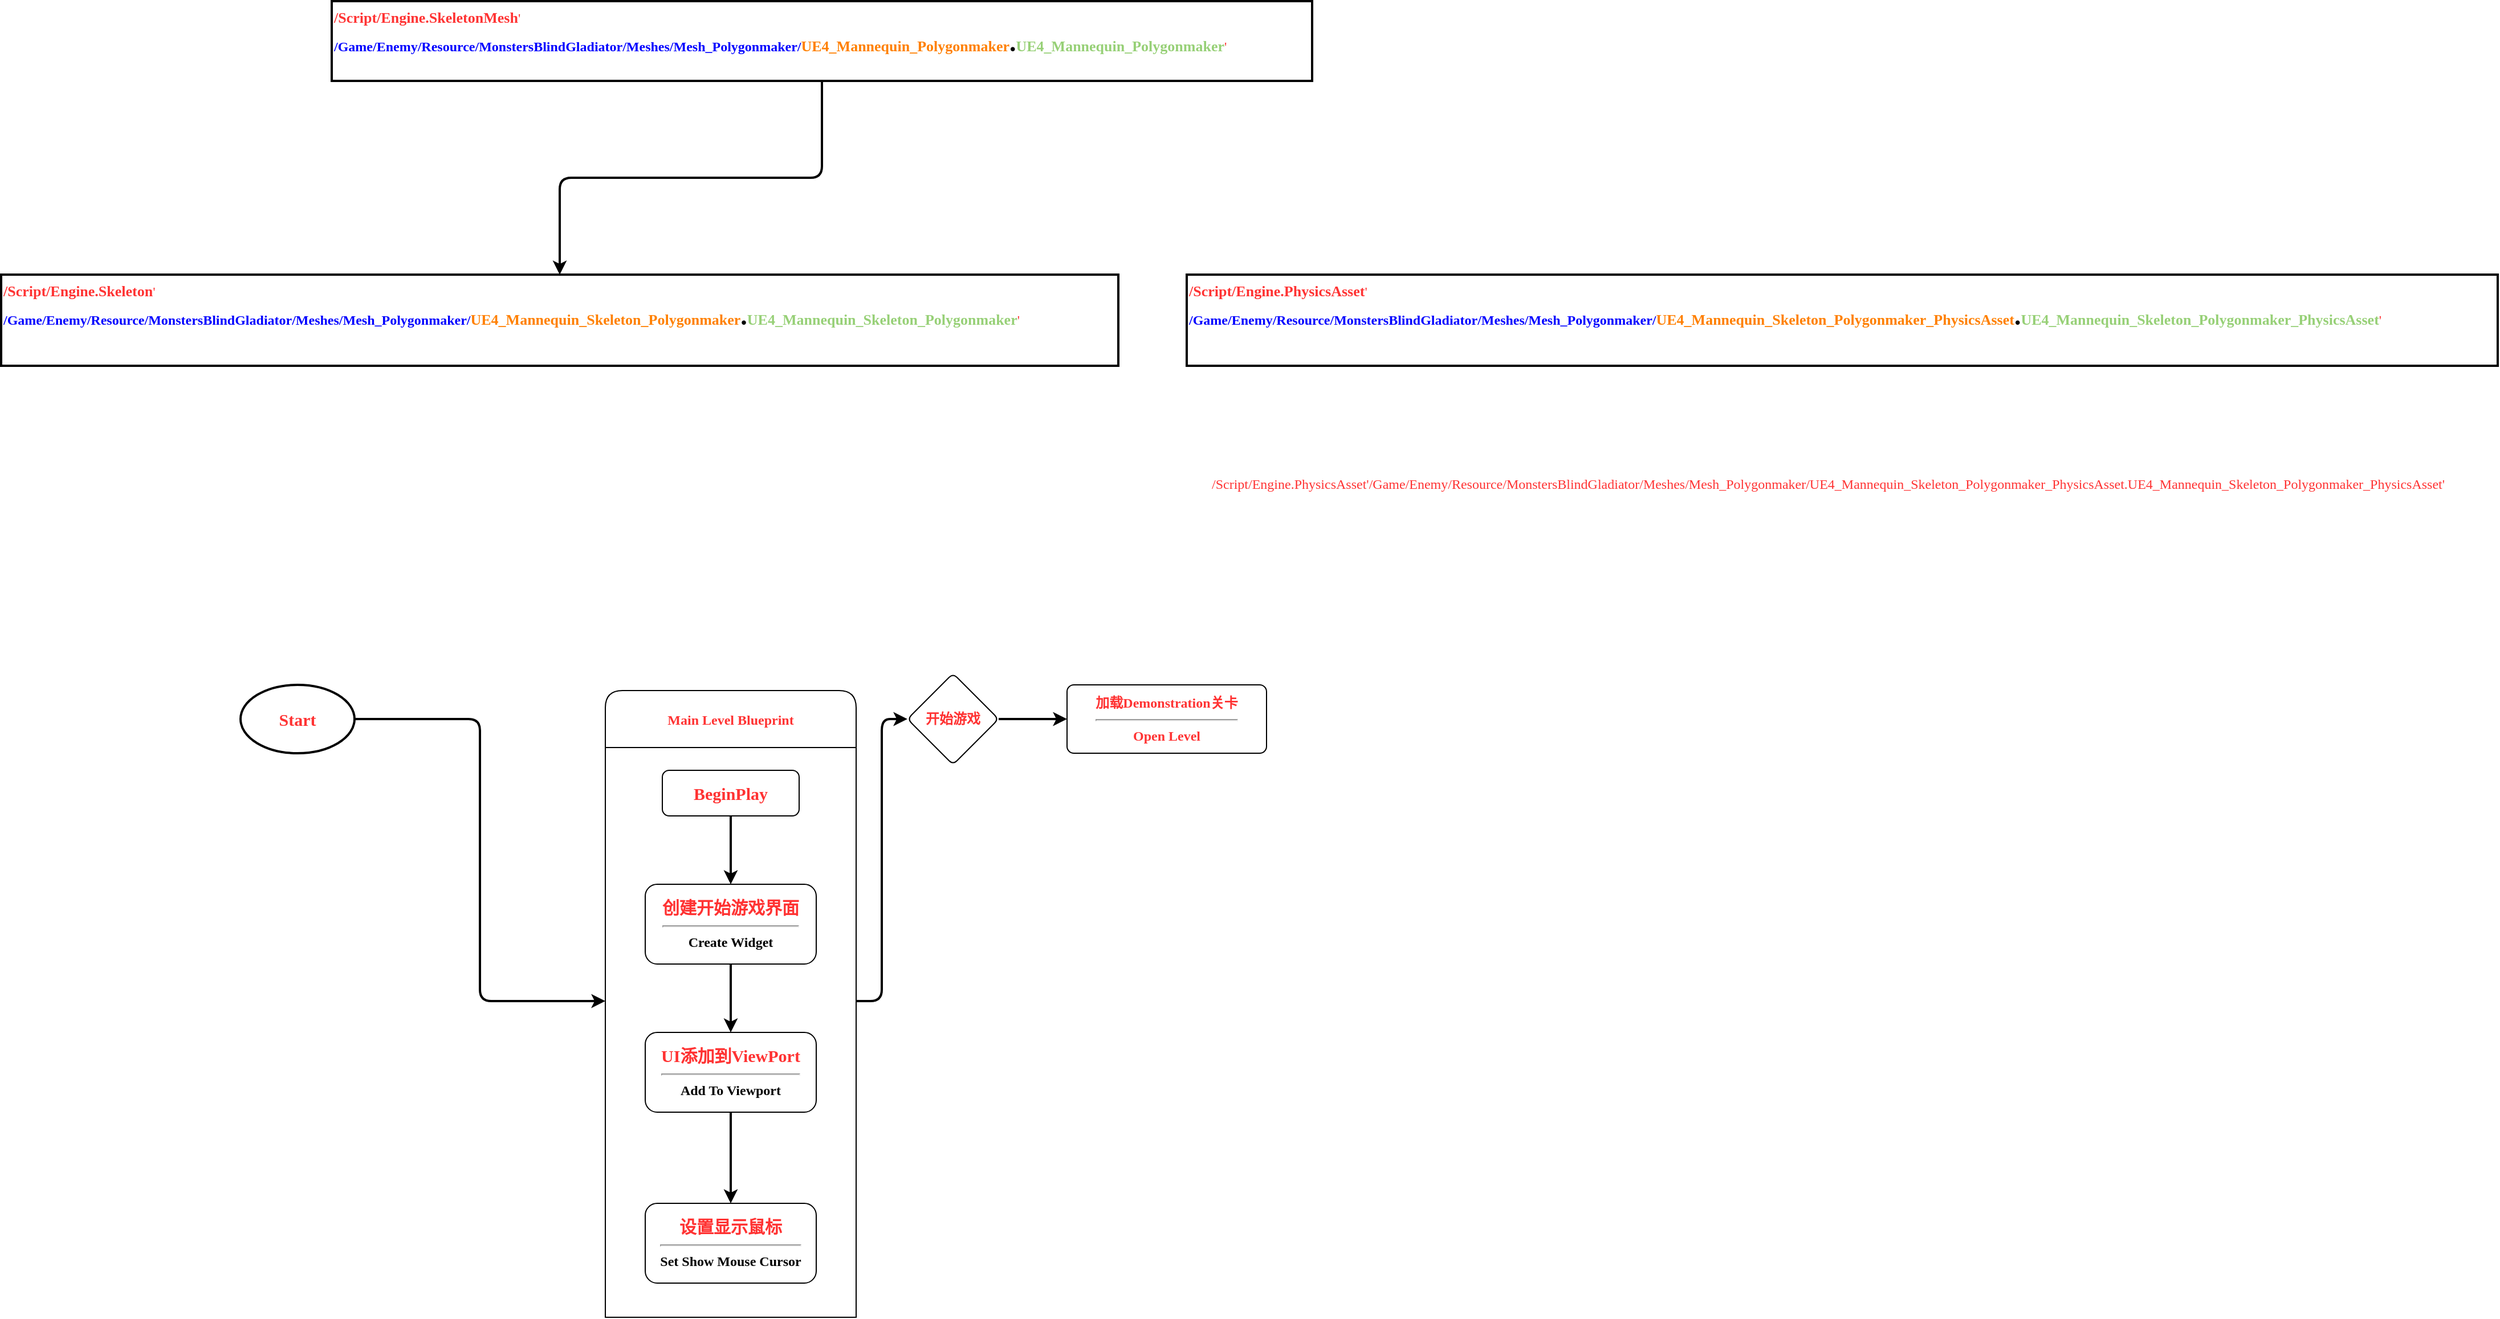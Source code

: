 <mxfile version="15.4.0" type="device" pages="5"><diagram id="PVBQQUmfo1f-Ud3RJgi6" name="Page-1"><mxGraphModel dx="1913" dy="1898" grid="1" gridSize="10" guides="1" tooltips="1" connect="1" arrows="1" fold="1" page="1" pageScale="1" pageWidth="827" pageHeight="1169" math="0" shadow="0"><root><mxCell id="0"/><mxCell id="1" parent="0"/><mxCell id="djnBWnCy_WMI3vCyHR4p-3" style="edgeStyle=orthogonalEdgeStyle;rounded=1;orthogonalLoop=1;jettySize=auto;html=1;fontColor=#FF3333;strokeWidth=2;" edge="1" parent="1" source="djnBWnCy_WMI3vCyHR4p-2" target="djnBWnCy_WMI3vCyHR4p-4"><mxGeometry relative="1" as="geometry"/></mxCell><mxCell id="djnBWnCy_WMI3vCyHR4p-2" value="&lt;font face=&quot;Comic Sans MS&quot; size=&quot;1&quot;&gt;&lt;b style=&quot;font-size: 15px&quot;&gt;Start&lt;/b&gt;&lt;/font&gt;" style="strokeWidth=2;html=1;shape=mxgraph.flowchart.start_1;whiteSpace=wrap;rounded=0;labelBackgroundColor=none;fontColor=#FF3333;verticalAlign=middle;" vertex="1" parent="1"><mxGeometry x="-140" y="520" width="100" height="60" as="geometry"/></mxCell><mxCell id="djnBWnCy_WMI3vCyHR4p-28" value="" style="edgeStyle=orthogonalEdgeStyle;rounded=1;orthogonalLoop=1;jettySize=auto;html=1;fontFamily=Comic Sans MS;fontColor=#FF3333;strokeWidth=2;" edge="1" parent="1" source="djnBWnCy_WMI3vCyHR4p-4" target="djnBWnCy_WMI3vCyHR4p-27"><mxGeometry relative="1" as="geometry"/></mxCell><mxCell id="djnBWnCy_WMI3vCyHR4p-4" value="Main Level Blueprint" style="swimlane;rounded=1;labelBackgroundColor=none;fontColor=#FF3333;verticalAlign=middle;startSize=50;arcSize=10;fontFamily=Comic Sans MS;" vertex="1" parent="1"><mxGeometry x="180" y="525" width="220" height="545" as="geometry"><mxRectangle x="180" y="525" width="150" height="50" as="alternateBounds"/></mxGeometry></mxCell><mxCell id="djnBWnCy_WMI3vCyHR4p-12" value="" style="group" vertex="1" connectable="0" parent="djnBWnCy_WMI3vCyHR4p-4"><mxGeometry y="50" width="220" height="500" as="geometry"/></mxCell><mxCell id="djnBWnCy_WMI3vCyHR4p-11" value="" style="rounded=0;whiteSpace=wrap;html=1;labelBackgroundColor=none;fontFamily=Comic Sans MS;fontColor=#FF3333;verticalAlign=middle;" vertex="1" parent="djnBWnCy_WMI3vCyHR4p-12"><mxGeometry width="220" height="500" as="geometry"/></mxCell><mxCell id="djnBWnCy_WMI3vCyHR4p-1" value="&lt;font face=&quot;Comic Sans MS&quot;&gt;&lt;span style=&quot;font-size: 15px&quot;&gt;&lt;b&gt;BeginPlay&lt;/b&gt;&lt;/span&gt;&lt;/font&gt;" style="rounded=1;whiteSpace=wrap;html=1;labelBackgroundColor=none;fontColor=#FF3333;verticalAlign=middle;" vertex="1" parent="djnBWnCy_WMI3vCyHR4p-12"><mxGeometry x="50" y="20" width="120" height="40" as="geometry"/></mxCell><mxCell id="djnBWnCy_WMI3vCyHR4p-5" value="&lt;font face=&quot;Comic Sans MS&quot;&gt;&lt;span style=&quot;font-size: 15px&quot;&gt;&lt;b&gt;创建开始游戏界面&lt;/b&gt;&lt;/span&gt;&lt;/font&gt;&lt;hr&gt;&lt;font face=&quot;Comic Sans MS&quot; color=&quot;#000000&quot;&gt;&lt;b&gt;Create Widget&lt;/b&gt;&lt;/font&gt;" style="rounded=1;whiteSpace=wrap;html=1;labelBackgroundColor=none;fontColor=#FF3333;verticalAlign=middle;" vertex="1" parent="djnBWnCy_WMI3vCyHR4p-12"><mxGeometry x="35" y="120" width="150" height="70" as="geometry"/></mxCell><mxCell id="djnBWnCy_WMI3vCyHR4p-6" value="" style="edgeStyle=orthogonalEdgeStyle;rounded=1;orthogonalLoop=1;jettySize=auto;html=1;fontFamily=Comic Sans MS;fontColor=#FF3333;strokeWidth=2;" edge="1" parent="djnBWnCy_WMI3vCyHR4p-12" source="djnBWnCy_WMI3vCyHR4p-1" target="djnBWnCy_WMI3vCyHR4p-5"><mxGeometry relative="1" as="geometry"/></mxCell><mxCell id="djnBWnCy_WMI3vCyHR4p-7" value="&lt;font face=&quot;Comic Sans MS&quot;&gt;&lt;span style=&quot;font-size: 15px&quot;&gt;&lt;b&gt;UI添加到ViewPort&lt;/b&gt;&lt;/span&gt;&lt;/font&gt;&lt;br&gt;&lt;hr&gt;&lt;font face=&quot;Comic Sans MS&quot; color=&quot;#000000&quot;&gt;&lt;b&gt;Add To Viewport&lt;/b&gt;&lt;/font&gt;" style="rounded=1;whiteSpace=wrap;html=1;labelBackgroundColor=none;fontColor=#FF3333;verticalAlign=middle;" vertex="1" parent="djnBWnCy_WMI3vCyHR4p-12"><mxGeometry x="35" y="250" width="150" height="70" as="geometry"/></mxCell><mxCell id="djnBWnCy_WMI3vCyHR4p-8" value="" style="edgeStyle=orthogonalEdgeStyle;rounded=1;orthogonalLoop=1;jettySize=auto;html=1;fontFamily=Comic Sans MS;fontColor=#FF3333;strokeWidth=2;" edge="1" parent="djnBWnCy_WMI3vCyHR4p-12" source="djnBWnCy_WMI3vCyHR4p-5" target="djnBWnCy_WMI3vCyHR4p-7"><mxGeometry relative="1" as="geometry"/></mxCell><mxCell id="djnBWnCy_WMI3vCyHR4p-9" value="&lt;font face=&quot;Comic Sans MS&quot;&gt;&lt;span style=&quot;font-size: 15px&quot;&gt;&lt;b&gt;设置显示鼠标&lt;/b&gt;&lt;/span&gt;&lt;/font&gt;&lt;br&gt;&lt;hr&gt;&lt;font face=&quot;Comic Sans MS&quot; color=&quot;#000000&quot;&gt;&lt;b&gt;Set Show Mouse Cursor&lt;/b&gt;&lt;/font&gt;" style="rounded=1;whiteSpace=wrap;html=1;labelBackgroundColor=none;fontColor=#FF3333;verticalAlign=middle;" vertex="1" parent="djnBWnCy_WMI3vCyHR4p-12"><mxGeometry x="35" y="400" width="150" height="70" as="geometry"/></mxCell><mxCell id="djnBWnCy_WMI3vCyHR4p-10" value="" style="edgeStyle=orthogonalEdgeStyle;rounded=1;orthogonalLoop=1;jettySize=auto;html=1;fontFamily=Comic Sans MS;fontColor=#FF3333;strokeWidth=2;" edge="1" parent="djnBWnCy_WMI3vCyHR4p-12" source="djnBWnCy_WMI3vCyHR4p-7" target="djnBWnCy_WMI3vCyHR4p-9"><mxGeometry relative="1" as="geometry"/></mxCell><mxCell id="djnBWnCy_WMI3vCyHR4p-30" value="" style="edgeStyle=orthogonalEdgeStyle;rounded=1;orthogonalLoop=1;jettySize=auto;html=1;fontFamily=Comic Sans MS;fontColor=#FF3333;strokeWidth=2;" edge="1" parent="1" source="djnBWnCy_WMI3vCyHR4p-27" target="djnBWnCy_WMI3vCyHR4p-29"><mxGeometry relative="1" as="geometry"/></mxCell><mxCell id="djnBWnCy_WMI3vCyHR4p-27" value="开始游戏" style="rhombus;whiteSpace=wrap;html=1;rounded=1;fontFamily=Comic Sans MS;fontColor=#FF3333;fontStyle=1;startSize=50;arcSize=10;" vertex="1" parent="1"><mxGeometry x="445" y="510" width="80" height="80" as="geometry"/></mxCell><mxCell id="djnBWnCy_WMI3vCyHR4p-29" value="加载Demonstration关卡&lt;hr&gt;Open Level" style="whiteSpace=wrap;html=1;rounded=1;fontFamily=Comic Sans MS;fontColor=#FF3333;fontStyle=1;startSize=50;arcSize=10;" vertex="1" parent="1"><mxGeometry x="585" y="520" width="175" height="60" as="geometry"/></mxCell><mxCell id="djnBWnCy_WMI3vCyHR4p-31" value="&lt;b&gt;&lt;font style=&quot;font-size: 13px&quot;&gt;/Script/Engine.Skeleton&lt;/font&gt;&lt;/b&gt;'&lt;br&gt;&lt;font color=&quot;#0000ff&quot;&gt;&lt;b&gt;/Game/Enemy/Resource/MonstersBlindGladiator/Meshes/Mesh_Polygonmaker/&lt;/b&gt;&lt;/font&gt;&lt;font color=&quot;#ff8000&quot; style=&quot;font-size: 13px&quot;&gt;&lt;b&gt;UE4_Mannequin_Skeleton_Polygonmaker&lt;/b&gt;&lt;/font&gt;&lt;b&gt;&lt;font style=&quot;font-size: 23px&quot; color=&quot;#000000&quot;&gt;.&lt;/font&gt;&lt;font style=&quot;font-size: 13px&quot; color=&quot;#97d077&quot;&gt;UE4_Mannequin_Skeleton_Polygonmaker&lt;/font&gt;&lt;/b&gt;'" style="text;whiteSpace=wrap;html=1;fontFamily=Comic Sans MS;fontColor=#FF3333;strokeColor=default;strokeWidth=2;" vertex="1" parent="1"><mxGeometry x="-350" y="160" width="980" height="80" as="geometry"/></mxCell><mxCell id="djnBWnCy_WMI3vCyHR4p-34" style="edgeStyle=orthogonalEdgeStyle;rounded=1;orthogonalLoop=1;jettySize=auto;html=1;fontFamily=Comic Sans MS;fontColor=#FF3333;strokeWidth=2;" edge="1" parent="1" source="djnBWnCy_WMI3vCyHR4p-33" target="djnBWnCy_WMI3vCyHR4p-31"><mxGeometry relative="1" as="geometry"/></mxCell><mxCell id="djnBWnCy_WMI3vCyHR4p-33" value="&lt;b&gt;&lt;font style=&quot;font-size: 13px&quot;&gt;/Script/Engine.SkeletonMesh&lt;/font&gt;&lt;/b&gt;'&lt;br&gt;&lt;font color=&quot;#0000ff&quot;&gt;&lt;b&gt;/Game/Enemy/Resource/MonstersBlindGladiator/Meshes/Mesh_Polygonmaker/&lt;/b&gt;&lt;/font&gt;&lt;font color=&quot;#ff8000&quot; style=&quot;font-size: 13px&quot;&gt;&lt;b&gt;UE4_Mannequin_Polygonmaker&lt;/b&gt;&lt;/font&gt;&lt;b&gt;&lt;font style=&quot;font-size: 23px&quot; color=&quot;#000000&quot;&gt;.&lt;/font&gt;&lt;font style=&quot;font-size: 13px&quot; color=&quot;#97d077&quot;&gt;UE4_Mannequin_Polygonmaker&lt;/font&gt;&lt;/b&gt;'" style="text;whiteSpace=wrap;html=1;fontFamily=Comic Sans MS;fontColor=#FF3333;fillColor=none;strokeColor=default;strokeWidth=2;" vertex="1" parent="1"><mxGeometry x="-60" y="-80" width="860" height="70" as="geometry"/></mxCell><mxCell id="djnBWnCy_WMI3vCyHR4p-35" value="&lt;b&gt;&lt;font style=&quot;font-size: 13px&quot;&gt;/Script/Engine.PhysicsAsset&lt;/font&gt;&lt;/b&gt;'&lt;br&gt;&lt;font color=&quot;#0000ff&quot;&gt;&lt;b&gt;/Game/Enemy/Resource/MonstersBlindGladiator/Meshes/Mesh_Polygonmaker/&lt;/b&gt;&lt;/font&gt;&lt;font color=&quot;#ff8000&quot; style=&quot;font-size: 13px&quot;&gt;&lt;b&gt;UE4_Mannequin_Skeleton_Polygonmaker_PhysicsAsset&lt;/b&gt;&lt;/font&gt;&lt;b&gt;&lt;font style=&quot;font-size: 23px&quot; color=&quot;#000000&quot;&gt;.&lt;/font&gt;&lt;font style=&quot;font-size: 13px&quot; color=&quot;#97d077&quot;&gt;UE4_Mannequin_Skeleton_Polygonmaker_PhysicsAsset&lt;/font&gt;&lt;/b&gt;'" style="text;whiteSpace=wrap;html=1;fontFamily=Comic Sans MS;fontColor=#FF3333;strokeColor=default;strokeWidth=2;" vertex="1" parent="1"><mxGeometry x="690" y="160" width="1150" height="80" as="geometry"/></mxCell><mxCell id="djnBWnCy_WMI3vCyHR4p-36" value="/Script/Engine.PhysicsAsset'/Game/Enemy/Resource/MonstersBlindGladiator/Meshes/Mesh_Polygonmaker/UE4_Mannequin_Skeleton_Polygonmaker_PhysicsAsset.UE4_Mannequin_Skeleton_Polygonmaker_PhysicsAsset'" style="text;whiteSpace=wrap;html=1;fontFamily=Comic Sans MS;fontColor=#FF3333;" vertex="1" parent="1"><mxGeometry x="710" y="330" width="550" height="30" as="geometry"/></mxCell></root></mxGraphModel></diagram><diagram id="NUbZwCDmpOfVcCVL0-cB" name="SkinnedMesh"><mxGraphModel dx="1086" dy="729" grid="1" gridSize="10" guides="1" tooltips="1" connect="1" arrows="1" fold="1" page="1" pageScale="1" pageWidth="827" pageHeight="1169" math="0" shadow="0"><root><mxCell id="1lW0gcHR_MR6Q8J-0KfU-0"/><mxCell id="1lW0gcHR_MR6Q8J-0KfU-1" parent="1lW0gcHR_MR6Q8J-0KfU-0"/><mxCell id="1lW0gcHR_MR6Q8J-0KfU-2" value="骨骼网格关联&lt;hr style=&quot;font-size: 14px;&quot;&gt;USkinnedMeshComponent::SetLeaderPoseComponent" style="whiteSpace=wrap;html=1;rounded=1;fontFamily=Comic Sans MS;fontColor=#000000;fontStyle=0;startSize=50;arcSize=10;strokeColor=none;fillColor=none;fontSize=14;" vertex="1" parent="1lW0gcHR_MR6Q8J-0KfU-1"><mxGeometry x="100" y="555" width="356" height="60" as="geometry"/></mxCell><mxCell id="1lW0gcHR_MR6Q8J-0KfU-5" value="" style="edgeStyle=orthogonalEdgeStyle;rounded=1;orthogonalLoop=1;jettySize=auto;html=1;fontFamily=Comic Sans MS;fontColor=#000000;strokeWidth=2;fontStyle=0;fontSize=14;" edge="1" parent="1lW0gcHR_MR6Q8J-0KfU-1" source="1lW0gcHR_MR6Q8J-0KfU-3" target="1lW0gcHR_MR6Q8J-0KfU-4"><mxGeometry relative="1" as="geometry"><Array as="points"><mxPoint x="270" y="460"/><mxPoint x="270" y="460"/></Array></mxGeometry></mxCell><mxCell id="1lW0gcHR_MR6Q8J-0KfU-3" value="SkinnedMesh" style="rounded=1;whiteSpace=wrap;html=1;labelBackgroundColor=none;fontFamily=Comic Sans MS;fontColor=#000000;strokeColor=default;strokeWidth=2;fillColor=none;verticalAlign=middle;fontStyle=1;fontSize=14;" vertex="1" parent="1lW0gcHR_MR6Q8J-0KfU-1"><mxGeometry x="30" y="430" width="120" height="60" as="geometry"/></mxCell><mxCell id="1lW0gcHR_MR6Q8J-0KfU-7" value="" style="edgeStyle=orthogonalEdgeStyle;rounded=1;orthogonalLoop=1;jettySize=auto;html=1;fontFamily=Comic Sans MS;fontColor=#000000;strokeWidth=2;fontStyle=0;fontSize=14;" edge="1" parent="1lW0gcHR_MR6Q8J-0KfU-1" source="1lW0gcHR_MR6Q8J-0KfU-4" target="1lW0gcHR_MR6Q8J-0KfU-6"><mxGeometry relative="1" as="geometry"><Array as="points"><mxPoint x="490" y="450"/><mxPoint x="490" y="450"/></Array></mxGeometry></mxCell><mxCell id="1lW0gcHR_MR6Q8J-0KfU-4" value="Skeleton Tree" style="rounded=1;whiteSpace=wrap;html=1;labelBackgroundColor=none;fontFamily=Comic Sans MS;fontColor=#000000;strokeColor=default;strokeWidth=2;fillColor=none;verticalAlign=middle;fontStyle=1;fontSize=14;" vertex="1" parent="1lW0gcHR_MR6Q8J-0KfU-1"><mxGeometry x="294" y="420" width="120" height="60" as="geometry"/></mxCell><mxCell id="1lW0gcHR_MR6Q8J-0KfU-14" style="edgeStyle=orthogonalEdgeStyle;rounded=1;orthogonalLoop=1;jettySize=auto;html=1;dashed=1;fontFamily=Comic Sans MS;fontColor=#FF3333;strokeWidth=2;" edge="1" parent="1lW0gcHR_MR6Q8J-0KfU-1" source="1lW0gcHR_MR6Q8J-0KfU-6" target="1lW0gcHR_MR6Q8J-0KfU-13"><mxGeometry relative="1" as="geometry"/></mxCell><mxCell id="1lW0gcHR_MR6Q8J-0KfU-6" value="socket" style="rounded=1;whiteSpace=wrap;html=1;labelBackgroundColor=none;fontFamily=Comic Sans MS;fontColor=#000000;strokeColor=default;strokeWidth=2;fillColor=none;verticalAlign=middle;fontStyle=1;fontSize=14;" vertex="1" parent="1lW0gcHR_MR6Q8J-0KfU-1"><mxGeometry x="560" y="430" width="120" height="40" as="geometry"/></mxCell><mxCell id="1lW0gcHR_MR6Q8J-0KfU-9" value="parent socket" style="edgeStyle=orthogonalEdgeStyle;rounded=1;orthogonalLoop=1;jettySize=auto;html=1;fontFamily=Comic Sans MS;fontColor=#000000;strokeWidth=2;dashed=1;fontStyle=1;fontSize=14;" edge="1" parent="1lW0gcHR_MR6Q8J-0KfU-1" source="1lW0gcHR_MR6Q8J-0KfU-8" target="1lW0gcHR_MR6Q8J-0KfU-6"><mxGeometry relative="1" as="geometry"><Array as="points"><mxPoint x="760" y="450"/><mxPoint x="760" y="450"/></Array></mxGeometry></mxCell><mxCell id="1lW0gcHR_MR6Q8J-0KfU-8" value="Static Mesh" style="rounded=1;whiteSpace=wrap;html=1;labelBackgroundColor=none;fontFamily=Comic Sans MS;fontColor=#000000;strokeColor=default;strokeWidth=2;fillColor=none;verticalAlign=middle;fontStyle=1;fontSize=14;" vertex="1" parent="1lW0gcHR_MR6Q8J-0KfU-1"><mxGeometry x="860" y="430" width="120" height="40" as="geometry"/></mxCell><mxCell id="1lW0gcHR_MR6Q8J-0KfU-11" style="edgeStyle=orthogonalEdgeStyle;rounded=1;orthogonalLoop=1;jettySize=auto;html=1;dashed=1;fontFamily=Comic Sans MS;fontColor=#000000;strokeWidth=2;fontSize=14;" edge="1" parent="1lW0gcHR_MR6Q8J-0KfU-1" source="1lW0gcHR_MR6Q8J-0KfU-10" target="1lW0gcHR_MR6Q8J-0KfU-3"><mxGeometry relative="1" as="geometry"/></mxCell><mxCell id="1lW0gcHR_MR6Q8J-0KfU-10" value="SkinnedMesh" style="rounded=1;whiteSpace=wrap;html=1;labelBackgroundColor=none;fontFamily=Comic Sans MS;fontColor=#000000;strokeColor=default;strokeWidth=2;fillColor=none;verticalAlign=middle;fontStyle=1;fontSize=14;" vertex="1" parent="1lW0gcHR_MR6Q8J-0KfU-1"><mxGeometry x="30" y="650" width="120" height="60" as="geometry"/></mxCell><mxCell id="1lW0gcHR_MR6Q8J-0KfU-13" value="&lt;b style=&quot;font-size: 14px&quot;&gt;&lt;font style=&quot;font-size: 14px&quot; color=&quot;#000000&quot;&gt;1. 添加socket，获取Skeleton Tree上自定义空间位置信息&lt;/font&gt;&lt;/b&gt;&lt;hr style=&quot;font-size: 14px&quot;&gt;&lt;b style=&quot;font-size: 14px&quot;&gt;&lt;font style=&quot;font-size: 14px&quot; color=&quot;#000000&quot;&gt;2、结合碰撞监测，用于伤害监测&lt;/font&gt;&lt;/b&gt;" style="whiteSpace=wrap;html=1;rounded=1;fontFamily=Comic Sans MS;fontColor=#FF3333;fontStyle=0;startSize=50;arcSize=10;strokeColor=none;fillColor=none;align=left;" vertex="1" parent="1lW0gcHR_MR6Q8J-0KfU-1"><mxGeometry x="396" y="210" width="448" height="60" as="geometry"/></mxCell></root></mxGraphModel></diagram><diagram id="D-fSjTORgXyXYqCfdTCK" name="Page-6"><mxGraphModel dx="2105" dy="858" grid="1" gridSize="10" guides="1" tooltips="1" connect="1" arrows="1" fold="1" page="1" pageScale="1" pageWidth="827" pageHeight="1169" math="0" shadow="0"><root><mxCell id="pgiSWEJyv3Ij9fBCrfYj-0"/><mxCell id="pgiSWEJyv3Ij9fBCrfYj-1" parent="pgiSWEJyv3Ij9fBCrfYj-0"/><mxCell id="pgiSWEJyv3Ij9fBCrfYj-2" value="IRole" style="swimlane;fontStyle=3;align=center;verticalAlign=top;childLayout=stackLayout;horizontal=1;startSize=26;horizontalStack=0;resizeParent=1;resizeParentMax=0;resizeLast=0;collapsible=1;marginBottom=0;rounded=1;labelBackgroundColor=none;fontFamily=Comic Sans MS;fontSize=14;fontColor=#000000;strokeColor=default;strokeWidth=2;fillColor=none;" vertex="1" parent="pgiSWEJyv3Ij9fBCrfYj-1"><mxGeometry x="-30" y="120" width="250" height="86" as="geometry"/></mxCell><mxCell id="pgiSWEJyv3Ij9fBCrfYj-3" value="+ GetID: int64" style="text;strokeColor=none;fillColor=none;align=left;verticalAlign=top;spacingLeft=4;spacingRight=4;overflow=hidden;rotatable=0;points=[[0,0.5],[1,0.5]];portConstraint=eastwest;rounded=1;labelBackgroundColor=none;fontFamily=Comic Sans MS;fontSize=14;fontColor=#000000;" vertex="1" parent="pgiSWEJyv3Ij9fBCrfYj-2"><mxGeometry y="26" width="250" height="26" as="geometry"/></mxCell><mxCell id="pgiSWEJyv3Ij9fBCrfYj-4" value="" style="line;strokeWidth=1;fillColor=none;align=left;verticalAlign=middle;spacingTop=-1;spacingLeft=3;spacingRight=3;rotatable=0;labelPosition=right;points=[];portConstraint=eastwest;rounded=1;labelBackgroundColor=none;fontFamily=Comic Sans MS;fontSize=14;fontColor=#000000;" vertex="1" parent="pgiSWEJyv3Ij9fBCrfYj-2"><mxGeometry y="52" width="250" height="8" as="geometry"/></mxCell><mxCell id="pgiSWEJyv3Ij9fBCrfYj-5" value="+ GetAttribute(): RoleAttribute" style="text;strokeColor=none;fillColor=none;align=left;verticalAlign=top;spacingLeft=4;spacingRight=4;overflow=hidden;rotatable=0;points=[[0,0.5],[1,0.5]];portConstraint=eastwest;rounded=1;labelBackgroundColor=none;fontFamily=Comic Sans MS;fontSize=14;fontColor=#000000;" vertex="1" parent="pgiSWEJyv3Ij9fBCrfYj-2"><mxGeometry y="60" width="250" height="26" as="geometry"/></mxCell><mxCell id="pgiSWEJyv3Ij9fBCrfYj-6" value="RoleAttributeData" style="swimlane;fontStyle=1;align=center;verticalAlign=top;childLayout=stackLayout;horizontal=1;startSize=26;horizontalStack=0;resizeParent=1;resizeParentMax=0;resizeLast=0;collapsible=1;marginBottom=0;rounded=1;labelBackgroundColor=none;fontFamily=Comic Sans MS;fontSize=14;fontColor=#000000;strokeColor=default;strokeWidth=2;fillColor=none;" vertex="1" parent="pgiSWEJyv3Ij9fBCrfYj-1"><mxGeometry x="-413" y="94" width="190" height="138" as="geometry"/></mxCell><mxCell id="pgiSWEJyv3Ij9fBCrfYj-7" value="+ ID: int64" style="text;strokeColor=none;fillColor=none;align=left;verticalAlign=top;spacingLeft=4;spacingRight=4;overflow=hidden;rotatable=0;points=[[0,0.5],[1,0.5]];portConstraint=eastwest;rounded=1;labelBackgroundColor=none;fontFamily=Comic Sans MS;fontSize=14;fontColor=#000000;" vertex="1" parent="pgiSWEJyv3Ij9fBCrfYj-6"><mxGeometry y="26" width="190" height="26" as="geometry"/></mxCell><mxCell id="pgiSWEJyv3Ij9fBCrfYj-8" value="" style="line;strokeWidth=1;fillColor=none;align=left;verticalAlign=middle;spacingTop=-1;spacingLeft=3;spacingRight=3;rotatable=0;labelPosition=right;points=[];portConstraint=eastwest;rounded=1;labelBackgroundColor=none;fontFamily=Comic Sans MS;fontSize=14;fontColor=#000000;" vertex="1" parent="pgiSWEJyv3Ij9fBCrfYj-6"><mxGeometry y="52" width="190" height="8" as="geometry"/></mxCell><mxCell id="pgiSWEJyv3Ij9fBCrfYj-9" value="+ Hp: int64" style="text;strokeColor=none;fillColor=none;align=left;verticalAlign=top;spacingLeft=4;spacingRight=4;overflow=hidden;rotatable=0;points=[[0,0.5],[1,0.5]];portConstraint=eastwest;rounded=1;labelBackgroundColor=none;fontFamily=Comic Sans MS;fontSize=14;fontColor=#000000;" vertex="1" parent="pgiSWEJyv3Ij9fBCrfYj-6"><mxGeometry y="60" width="190" height="26" as="geometry"/></mxCell><mxCell id="pgiSWEJyv3Ij9fBCrfYj-10" value="+ Mp: int64" style="text;strokeColor=none;fillColor=none;align=left;verticalAlign=top;spacingLeft=4;spacingRight=4;overflow=hidden;rotatable=0;points=[[0,0.5],[1,0.5]];portConstraint=eastwest;rounded=1;labelBackgroundColor=none;fontFamily=Comic Sans MS;fontSize=14;fontColor=#000000;" vertex="1" parent="pgiSWEJyv3Ij9fBCrfYj-6"><mxGeometry y="86" width="190" height="26" as="geometry"/></mxCell><mxCell id="pgiSWEJyv3Ij9fBCrfYj-11" value="..." style="text;strokeColor=none;fillColor=none;align=left;verticalAlign=top;spacingLeft=4;spacingRight=4;overflow=hidden;rotatable=0;points=[[0,0.5],[1,0.5]];portConstraint=eastwest;rounded=1;labelBackgroundColor=none;fontFamily=Comic Sans MS;fontSize=14;fontColor=#000000;" vertex="1" parent="pgiSWEJyv3Ij9fBCrfYj-6"><mxGeometry y="112" width="190" height="26" as="geometry"/></mxCell><mxCell id="pgiSWEJyv3Ij9fBCrfYj-12" style="edgeStyle=orthogonalEdgeStyle;rounded=1;orthogonalLoop=1;jettySize=auto;html=1;dashed=1;fontFamily=Comic Sans MS;fontSize=14;fontColor=#000000;strokeWidth=2;" edge="1" parent="pgiSWEJyv3Ij9fBCrfYj-1" source="pgiSWEJyv3Ij9fBCrfYj-3" target="pgiSWEJyv3Ij9fBCrfYj-9"><mxGeometry relative="1" as="geometry"/></mxCell><mxCell id="pgiSWEJyv3Ij9fBCrfYj-13" value="RoleSkillProcessor" style="swimlane;fontStyle=1;align=center;verticalAlign=top;childLayout=stackLayout;horizontal=1;startSize=26;horizontalStack=0;resizeParent=1;resizeParentMax=0;resizeLast=0;collapsible=1;marginBottom=0;rounded=1;labelBackgroundColor=none;fontFamily=Comic Sans MS;fontSize=14;fontColor=#000000;strokeColor=default;strokeWidth=2;fillColor=none;" vertex="1" parent="pgiSWEJyv3Ij9fBCrfYj-1"><mxGeometry x="-180" y="800" width="190" height="112" as="geometry"/></mxCell><mxCell id="pgiSWEJyv3Ij9fBCrfYj-14" value="+ ID: int64" style="text;strokeColor=none;fillColor=none;align=left;verticalAlign=top;spacingLeft=4;spacingRight=4;overflow=hidden;rotatable=0;points=[[0,0.5],[1,0.5]];portConstraint=eastwest;rounded=1;labelBackgroundColor=none;fontFamily=Comic Sans MS;fontSize=14;fontColor=#000000;" vertex="1" parent="pgiSWEJyv3Ij9fBCrfYj-13"><mxGeometry y="26" width="190" height="26" as="geometry"/></mxCell><mxCell id="pgiSWEJyv3Ij9fBCrfYj-15" value="" style="line;strokeWidth=1;fillColor=none;align=left;verticalAlign=middle;spacingTop=-1;spacingLeft=3;spacingRight=3;rotatable=0;labelPosition=right;points=[];portConstraint=eastwest;rounded=1;labelBackgroundColor=none;fontFamily=Comic Sans MS;fontSize=14;fontColor=#000000;" vertex="1" parent="pgiSWEJyv3Ij9fBCrfYj-13"><mxGeometry y="52" width="190" height="8" as="geometry"/></mxCell><mxCell id="pgiSWEJyv3Ij9fBCrfYj-16" value="+ SendSkill()" style="text;strokeColor=none;fillColor=none;align=left;verticalAlign=top;spacingLeft=4;spacingRight=4;overflow=hidden;rotatable=0;points=[[0,0.5],[1,0.5]];portConstraint=eastwest;rounded=1;labelBackgroundColor=none;fontFamily=Comic Sans MS;fontSize=14;fontColor=#000000;" vertex="1" parent="pgiSWEJyv3Ij9fBCrfYj-13"><mxGeometry y="60" width="190" height="26" as="geometry"/></mxCell><mxCell id="pgiSWEJyv3Ij9fBCrfYj-18" value="..." style="text;strokeColor=none;fillColor=none;align=left;verticalAlign=top;spacingLeft=4;spacingRight=4;overflow=hidden;rotatable=0;points=[[0,0.5],[1,0.5]];portConstraint=eastwest;rounded=1;labelBackgroundColor=none;fontFamily=Comic Sans MS;fontSize=14;fontColor=#000000;" vertex="1" parent="pgiSWEJyv3Ij9fBCrfYj-13"><mxGeometry y="86" width="190" height="26" as="geometry"/></mxCell><mxCell id="tmp7aDRhSU08F1DAcsCj-31" style="edgeStyle=orthogonalEdgeStyle;rounded=1;orthogonalLoop=1;jettySize=auto;html=1;entryX=0.5;entryY=0;entryDx=0;entryDy=0;entryPerimeter=0;dashed=1;fontFamily=Comic Sans MS;fontSize=14;fontColor=#000000;strokeWidth=2;" edge="1" parent="pgiSWEJyv3Ij9fBCrfYj-1" source="pgiSWEJyv3Ij9fBCrfYj-19" target="tmp7aDRhSU08F1DAcsCj-30"><mxGeometry relative="1" as="geometry"/></mxCell><mxCell id="pgiSWEJyv3Ij9fBCrfYj-19" value="SkillServers" style="swimlane;fontStyle=1;align=center;verticalAlign=top;childLayout=stackLayout;horizontal=1;startSize=26;horizontalStack=0;resizeParent=1;resizeParentMax=0;resizeLast=0;collapsible=1;marginBottom=0;rounded=1;labelBackgroundColor=none;fontFamily=Comic Sans MS;fontSize=14;fontColor=#000000;strokeColor=default;strokeWidth=2;fillColor=none;" vertex="1" parent="pgiSWEJyv3Ij9fBCrfYj-1"><mxGeometry x="310" y="757" width="250" height="164" as="geometry"/></mxCell><mxCell id="pgiSWEJyv3Ij9fBCrfYj-20" value="+ RoleServer: RoleServers" style="text;strokeColor=none;fillColor=none;align=left;verticalAlign=top;spacingLeft=4;spacingRight=4;overflow=hidden;rotatable=0;points=[[0,0.5],[1,0.5]];portConstraint=eastwest;rounded=1;labelBackgroundColor=none;fontFamily=Comic Sans MS;fontSize=14;fontColor=#000000;" vertex="1" parent="pgiSWEJyv3Ij9fBCrfYj-19"><mxGeometry y="26" width="250" height="26" as="geometry"/></mxCell><mxCell id="pgiSWEJyv3Ij9fBCrfYj-21" value="" style="line;strokeWidth=1;fillColor=none;align=left;verticalAlign=middle;spacingTop=-1;spacingLeft=3;spacingRight=3;rotatable=0;labelPosition=right;points=[];portConstraint=eastwest;rounded=1;labelBackgroundColor=none;fontFamily=Comic Sans MS;fontSize=14;fontColor=#000000;" vertex="1" parent="pgiSWEJyv3Ij9fBCrfYj-19"><mxGeometry y="52" width="250" height="8" as="geometry"/></mxCell><mxCell id="pgiSWEJyv3Ij9fBCrfYj-22" value="+ IsAttributeEqual(): bool" style="text;strokeColor=none;fillColor=none;align=left;verticalAlign=top;spacingLeft=4;spacingRight=4;overflow=hidden;rotatable=0;points=[[0,0.5],[1,0.5]];portConstraint=eastwest;rounded=1;labelBackgroundColor=none;fontFamily=Comic Sans MS;fontSize=14;fontColor=#000000;" vertex="1" parent="pgiSWEJyv3Ij9fBCrfYj-19"><mxGeometry y="60" width="250" height="26" as="geometry"/></mxCell><mxCell id="pgiSWEJyv3Ij9fBCrfYj-25" value="+ Clear(): void" style="text;strokeColor=none;fillColor=none;align=left;verticalAlign=top;spacingLeft=4;spacingRight=4;overflow=hidden;rotatable=0;points=[[0,0.5],[1,0.5]];portConstraint=eastwest;rounded=1;labelBackgroundColor=none;fontFamily=Comic Sans MS;fontSize=14;fontColor=#000000;" vertex="1" parent="pgiSWEJyv3Ij9fBCrfYj-19"><mxGeometry y="86" width="250" height="26" as="geometry"/></mxCell><mxCell id="pgiSWEJyv3Ij9fBCrfYj-23" value="+ CeilValue(): int64" style="text;strokeColor=none;fillColor=none;align=left;verticalAlign=top;spacingLeft=4;spacingRight=4;overflow=hidden;rotatable=0;points=[[0,0.5],[1,0.5]];portConstraint=eastwest;rounded=1;labelBackgroundColor=none;fontFamily=Comic Sans MS;fontSize=14;fontColor=#000000;" vertex="1" parent="pgiSWEJyv3Ij9fBCrfYj-19"><mxGeometry y="112" width="250" height="26" as="geometry"/></mxCell><mxCell id="pgiSWEJyv3Ij9fBCrfYj-24" value="+ SendSKill(): int64" style="text;strokeColor=none;fillColor=none;align=left;verticalAlign=top;spacingLeft=4;spacingRight=4;overflow=hidden;rotatable=0;points=[[0,0.5],[1,0.5]];portConstraint=eastwest;rounded=1;labelBackgroundColor=none;fontFamily=Comic Sans MS;fontSize=14;fontColor=#000000;" vertex="1" parent="pgiSWEJyv3Ij9fBCrfYj-19"><mxGeometry y="138" width="250" height="26" as="geometry"/></mxCell><mxCell id="tmp7aDRhSU08F1DAcsCj-1" value="RoleServers" style="swimlane;fontStyle=1;align=center;verticalAlign=top;childLayout=stackLayout;horizontal=1;startSize=26;horizontalStack=0;resizeParent=1;resizeParentMax=0;resizeLast=0;collapsible=1;marginBottom=0;rounded=1;labelBackgroundColor=none;fontFamily=Comic Sans MS;fontSize=14;fontColor=#000000;strokeColor=default;strokeWidth=2;fillColor=none;" vertex="1" parent="pgiSWEJyv3Ij9fBCrfYj-1"><mxGeometry x="289" y="450" width="250" height="190" as="geometry"/></mxCell><mxCell id="tmp7aDRhSU08F1DAcsCj-2" value="+ RoleProcessores: List&lt;int64&gt;" style="text;strokeColor=none;fillColor=none;align=left;verticalAlign=top;spacingLeft=4;spacingRight=4;overflow=hidden;rotatable=0;points=[[0,0.5],[1,0.5]];portConstraint=eastwest;rounded=1;labelBackgroundColor=none;fontFamily=Comic Sans MS;fontSize=14;fontColor=#000000;" vertex="1" parent="tmp7aDRhSU08F1DAcsCj-1"><mxGeometry y="26" width="250" height="26" as="geometry"/></mxCell><mxCell id="tmp7aDRhSU08F1DAcsCj-3" value="" style="line;strokeWidth=1;fillColor=none;align=left;verticalAlign=middle;spacingTop=-1;spacingLeft=3;spacingRight=3;rotatable=0;labelPosition=right;points=[];portConstraint=eastwest;rounded=1;labelBackgroundColor=none;fontFamily=Comic Sans MS;fontSize=14;fontColor=#000000;" vertex="1" parent="tmp7aDRhSU08F1DAcsCj-1"><mxGeometry y="52" width="250" height="8" as="geometry"/></mxCell><mxCell id="tmp7aDRhSU08F1DAcsCj-4" value="+AddRole()" style="text;strokeColor=none;fillColor=none;align=left;verticalAlign=top;spacingLeft=4;spacingRight=4;overflow=hidden;rotatable=0;points=[[0,0.5],[1,0.5]];portConstraint=eastwest;rounded=1;labelBackgroundColor=none;fontFamily=Comic Sans MS;fontSize=14;fontColor=#000000;" vertex="1" parent="tmp7aDRhSU08F1DAcsCj-1"><mxGeometry y="60" width="250" height="26" as="geometry"/></mxCell><mxCell id="tmp7aDRhSU08F1DAcsCj-8" value="+RemoveRole()" style="text;strokeColor=none;fillColor=none;align=left;verticalAlign=top;spacingLeft=4;spacingRight=4;overflow=hidden;rotatable=0;points=[[0,0.5],[1,0.5]];portConstraint=eastwest;rounded=1;labelBackgroundColor=none;fontFamily=Comic Sans MS;fontSize=14;fontColor=#000000;" vertex="1" parent="tmp7aDRhSU08F1DAcsCj-1"><mxGeometry y="86" width="250" height="26" as="geometry"/></mxCell><mxCell id="tmp7aDRhSU08F1DAcsCj-5" value="+ GetRoleData()" style="text;strokeColor=none;fillColor=none;align=left;verticalAlign=top;spacingLeft=4;spacingRight=4;overflow=hidden;rotatable=0;points=[[0,0.5],[1,0.5]];portConstraint=eastwest;rounded=1;labelBackgroundColor=none;fontFamily=Comic Sans MS;fontSize=14;fontColor=#000000;" vertex="1" parent="tmp7aDRhSU08F1DAcsCj-1"><mxGeometry y="112" width="250" height="26" as="geometry"/></mxCell><mxCell id="tmp7aDRhSU08F1DAcsCj-6" value="+ Clear()" style="text;strokeColor=none;fillColor=none;align=left;verticalAlign=top;spacingLeft=4;spacingRight=4;overflow=hidden;rotatable=0;points=[[0,0.5],[1,0.5]];portConstraint=eastwest;rounded=1;labelBackgroundColor=none;fontFamily=Comic Sans MS;fontSize=14;fontColor=#000000;" vertex="1" parent="tmp7aDRhSU08F1DAcsCj-1"><mxGeometry y="138" width="250" height="26" as="geometry"/></mxCell><mxCell id="tmp7aDRhSU08F1DAcsCj-7" value="+ SetRoleAttribute()" style="text;strokeColor=none;fillColor=none;align=left;verticalAlign=top;spacingLeft=4;spacingRight=4;overflow=hidden;rotatable=0;points=[[0,0.5],[1,0.5]];portConstraint=eastwest;rounded=1;labelBackgroundColor=none;fontFamily=Comic Sans MS;fontSize=14;fontColor=#000000;" vertex="1" parent="tmp7aDRhSU08F1DAcsCj-1"><mxGeometry y="164" width="250" height="26" as="geometry"/></mxCell><mxCell id="tmp7aDRhSU08F1DAcsCj-9" value="RoleAttributeProcessor" style="swimlane;fontStyle=1;align=center;verticalAlign=top;childLayout=stackLayout;horizontal=1;startSize=26;horizontalStack=0;resizeParent=1;resizeParentMax=0;resizeLast=0;collapsible=1;marginBottom=0;rounded=1;labelBackgroundColor=none;fontFamily=Comic Sans MS;fontSize=14;fontColor=#000000;strokeColor=default;strokeWidth=2;fillColor=none;" vertex="1" parent="pgiSWEJyv3Ij9fBCrfYj-1"><mxGeometry x="-190" y="489" width="190" height="138" as="geometry"/></mxCell><mxCell id="tmp7aDRhSU08F1DAcsCj-10" value="+ ID: int64" style="text;strokeColor=none;fillColor=none;align=left;verticalAlign=top;spacingLeft=4;spacingRight=4;overflow=hidden;rotatable=0;points=[[0,0.5],[1,0.5]];portConstraint=eastwest;rounded=1;labelBackgroundColor=none;fontFamily=Comic Sans MS;fontSize=14;fontColor=#000000;" vertex="1" parent="tmp7aDRhSU08F1DAcsCj-9"><mxGeometry y="26" width="190" height="26" as="geometry"/></mxCell><mxCell id="tmp7aDRhSU08F1DAcsCj-11" value="" style="line;strokeWidth=1;fillColor=none;align=left;verticalAlign=middle;spacingTop=-1;spacingLeft=3;spacingRight=3;rotatable=0;labelPosition=right;points=[];portConstraint=eastwest;rounded=1;labelBackgroundColor=none;fontFamily=Comic Sans MS;fontSize=14;fontColor=#000000;" vertex="1" parent="tmp7aDRhSU08F1DAcsCj-9"><mxGeometry y="52" width="190" height="8" as="geometry"/></mxCell><mxCell id="tmp7aDRhSU08F1DAcsCj-12" value="+ SetInitData()" style="text;strokeColor=none;fillColor=none;align=left;verticalAlign=top;spacingLeft=4;spacingRight=4;overflow=hidden;rotatable=0;points=[[0,0.5],[1,0.5]];portConstraint=eastwest;rounded=1;labelBackgroundColor=none;fontFamily=Comic Sans MS;fontSize=14;fontColor=#000000;" vertex="1" parent="tmp7aDRhSU08F1DAcsCj-9"><mxGeometry y="60" width="190" height="26" as="geometry"/></mxCell><mxCell id="tmp7aDRhSU08F1DAcsCj-13" value="+ RegisterToServer()" style="text;strokeColor=none;fillColor=none;align=left;verticalAlign=top;spacingLeft=4;spacingRight=4;overflow=hidden;rotatable=0;points=[[0,0.5],[1,0.5]];portConstraint=eastwest;rounded=1;labelBackgroundColor=none;fontFamily=Comic Sans MS;fontSize=14;fontColor=#000000;" vertex="1" parent="tmp7aDRhSU08F1DAcsCj-9"><mxGeometry y="86" width="190" height="26" as="geometry"/></mxCell><mxCell id="tmp7aDRhSU08F1DAcsCj-41" value="+ OnChangeData()" style="text;strokeColor=none;fillColor=none;align=left;verticalAlign=top;spacingLeft=4;spacingRight=4;overflow=hidden;rotatable=0;points=[[0,0.5],[1,0.5]];portConstraint=eastwest;rounded=1;labelBackgroundColor=none;fontFamily=Comic Sans MS;fontSize=14;fontColor=#000000;" vertex="1" parent="tmp7aDRhSU08F1DAcsCj-9"><mxGeometry y="112" width="190" height="26" as="geometry"/></mxCell><mxCell id="tmp7aDRhSU08F1DAcsCj-14" value="SpecialGameInstance" style="swimlane;fontStyle=1;align=center;verticalAlign=top;childLayout=stackLayout;horizontal=1;startSize=26;horizontalStack=0;resizeParent=1;resizeParentMax=0;resizeLast=0;collapsible=1;marginBottom=0;rounded=1;labelBackgroundColor=none;fontFamily=Comic Sans MS;fontSize=14;fontColor=#000000;strokeColor=default;strokeWidth=2;fillColor=none;" vertex="1" parent="pgiSWEJyv3Ij9fBCrfYj-1"><mxGeometry x="720" y="560" width="290" height="112" as="geometry"/></mxCell><mxCell id="tmp7aDRhSU08F1DAcsCj-15" value="+ SavedPlayerData: RoleAttributeData" style="text;strokeColor=none;fillColor=none;align=left;verticalAlign=top;spacingLeft=4;spacingRight=4;overflow=hidden;rotatable=0;points=[[0,0.5],[1,0.5]];portConstraint=eastwest;rounded=1;labelBackgroundColor=none;fontFamily=Comic Sans MS;fontSize=14;fontColor=#000000;" vertex="1" parent="tmp7aDRhSU08F1DAcsCj-14"><mxGeometry y="26" width="290" height="26" as="geometry"/></mxCell><mxCell id="tmp7aDRhSU08F1DAcsCj-22" value="+ RoleServers: RoleServers" style="text;strokeColor=none;fillColor=none;align=left;verticalAlign=top;spacingLeft=4;spacingRight=4;overflow=hidden;rotatable=0;points=[[0,0.5],[1,0.5]];portConstraint=eastwest;rounded=1;labelBackgroundColor=none;fontFamily=Comic Sans MS;fontSize=14;fontColor=#000000;" vertex="1" parent="tmp7aDRhSU08F1DAcsCj-14"><mxGeometry y="52" width="290" height="26" as="geometry"/></mxCell><mxCell id="tmp7aDRhSU08F1DAcsCj-23" value="+ SkillServers: SkillServers" style="text;strokeColor=none;fillColor=none;align=left;verticalAlign=top;spacingLeft=4;spacingRight=4;overflow=hidden;rotatable=0;points=[[0,0.5],[1,0.5]];portConstraint=eastwest;rounded=1;labelBackgroundColor=none;fontFamily=Comic Sans MS;fontSize=14;fontColor=#000000;" vertex="1" parent="tmp7aDRhSU08F1DAcsCj-14"><mxGeometry y="78" width="290" height="26" as="geometry"/></mxCell><mxCell id="tmp7aDRhSU08F1DAcsCj-16" value="" style="line;strokeWidth=1;fillColor=none;align=left;verticalAlign=middle;spacingTop=-1;spacingLeft=3;spacingRight=3;rotatable=0;labelPosition=right;points=[];portConstraint=eastwest;rounded=1;labelBackgroundColor=none;fontFamily=Comic Sans MS;fontSize=14;fontColor=#000000;" vertex="1" parent="tmp7aDRhSU08F1DAcsCj-14"><mxGeometry y="104" width="290" height="8" as="geometry"/></mxCell><mxCell id="tmp7aDRhSU08F1DAcsCj-26" style="edgeStyle=orthogonalEdgeStyle;rounded=1;orthogonalLoop=1;jettySize=auto;html=1;dashed=1;fontFamily=Comic Sans MS;fontSize=14;fontColor=#000000;strokeWidth=2;" edge="1" parent="pgiSWEJyv3Ij9fBCrfYj-1" source="tmp7aDRhSU08F1DAcsCj-22" target="tmp7aDRhSU08F1DAcsCj-8"><mxGeometry relative="1" as="geometry"/></mxCell><mxCell id="tmp7aDRhSU08F1DAcsCj-27" style="edgeStyle=orthogonalEdgeStyle;rounded=1;orthogonalLoop=1;jettySize=auto;html=1;dashed=1;fontFamily=Comic Sans MS;fontSize=14;fontColor=#000000;strokeWidth=2;" edge="1" parent="pgiSWEJyv3Ij9fBCrfYj-1" source="tmp7aDRhSU08F1DAcsCj-22" target="pgiSWEJyv3Ij9fBCrfYj-22"><mxGeometry relative="1" as="geometry"/></mxCell><mxCell id="tmp7aDRhSU08F1DAcsCj-28" style="edgeStyle=orthogonalEdgeStyle;rounded=1;orthogonalLoop=1;jettySize=auto;html=1;dashed=1;fontFamily=Comic Sans MS;fontSize=14;fontColor=#000000;strokeWidth=2;" edge="1" parent="pgiSWEJyv3Ij9fBCrfYj-1" source="tmp7aDRhSU08F1DAcsCj-8" target="tmp7aDRhSU08F1DAcsCj-12"><mxGeometry relative="1" as="geometry"/></mxCell><mxCell id="tmp7aDRhSU08F1DAcsCj-29" style="edgeStyle=orthogonalEdgeStyle;rounded=1;orthogonalLoop=1;jettySize=auto;html=1;dashed=1;fontFamily=Comic Sans MS;fontSize=14;fontColor=#000000;strokeWidth=2;" edge="1" parent="pgiSWEJyv3Ij9fBCrfYj-1" source="pgiSWEJyv3Ij9fBCrfYj-22" target="pgiSWEJyv3Ij9fBCrfYj-16"><mxGeometry relative="1" as="geometry"/></mxCell><mxCell id="tmp7aDRhSU08F1DAcsCj-30" value="SkillConfigTable" style="shape=cylinder3;whiteSpace=wrap;html=1;boundedLbl=1;backgroundOutline=1;size=15;rounded=1;labelBackgroundColor=none;fontFamily=Comic Sans MS;fontSize=14;fontColor=#000000;strokeColor=default;strokeWidth=2;fillColor=none;align=left;verticalAlign=middle;" vertex="1" parent="pgiSWEJyv3Ij9fBCrfYj-1"><mxGeometry x="382.5" y="1070" width="105" height="110" as="geometry"/></mxCell><mxCell id="tmp7aDRhSU08F1DAcsCj-40" value="RoleInitAttibuteTable" style="shape=cylinder3;whiteSpace=wrap;html=1;boundedLbl=1;backgroundOutline=1;size=15;rounded=1;labelBackgroundColor=none;fontFamily=Comic Sans MS;fontSize=14;fontColor=#000000;strokeColor=default;strokeWidth=2;fillColor=none;align=left;verticalAlign=middle;" vertex="1" parent="pgiSWEJyv3Ij9fBCrfYj-1"><mxGeometry x="40" y="350" width="70" height="90" as="geometry"/></mxCell><mxCell id="tmp7aDRhSU08F1DAcsCj-42" style="edgeStyle=orthogonalEdgeStyle;rounded=1;orthogonalLoop=1;jettySize=auto;html=1;entryX=1;entryY=0.5;entryDx=0;entryDy=0;entryPerimeter=0;dashed=1;fontFamily=Comic Sans MS;fontSize=14;fontColor=#000000;strokeWidth=2;" edge="1" parent="pgiSWEJyv3Ij9fBCrfYj-1" source="tmp7aDRhSU08F1DAcsCj-11" target="tmp7aDRhSU08F1DAcsCj-40"><mxGeometry relative="1" as="geometry"/></mxCell><mxCell id="tmp7aDRhSU08F1DAcsCj-43" value="AActorComponent" style="rounded=0;whiteSpace=wrap;html=1;labelBackgroundColor=none;fontFamily=Comic Sans MS;fontSize=14;fontColor=#000000;strokeColor=default;strokeWidth=2;fillColor=none;align=left;verticalAlign=middle;" vertex="1" parent="pgiSWEJyv3Ij9fBCrfYj-1"><mxGeometry x="-570" y="627" width="120" height="60" as="geometry"/></mxCell><mxCell id="tmp7aDRhSU08F1DAcsCj-44" style="edgeStyle=orthogonalEdgeStyle;rounded=1;orthogonalLoop=1;jettySize=auto;html=1;entryX=1;entryY=0.5;entryDx=0;entryDy=0;fontFamily=Comic Sans MS;fontSize=14;fontColor=#000000;strokeWidth=2;endArrow=block;endFill=0;endSize=16;" edge="1" parent="pgiSWEJyv3Ij9fBCrfYj-1" source="tmp7aDRhSU08F1DAcsCj-12" target="tmp7aDRhSU08F1DAcsCj-43"><mxGeometry relative="1" as="geometry"/></mxCell><mxCell id="tmp7aDRhSU08F1DAcsCj-45" style="edgeStyle=orthogonalEdgeStyle;rounded=1;orthogonalLoop=1;jettySize=auto;html=1;fontFamily=Comic Sans MS;fontSize=14;fontColor=#000000;endArrow=block;endFill=0;endSize=16;strokeWidth=2;" edge="1" parent="pgiSWEJyv3Ij9fBCrfYj-1" source="pgiSWEJyv3Ij9fBCrfYj-14" target="tmp7aDRhSU08F1DAcsCj-43"><mxGeometry relative="1" as="geometry"/></mxCell></root></mxGraphModel></diagram><diagram id="VrX8OAkSUsOeuYrvClUK" name="Page-7"><mxGraphModel dx="1913" dy="729" grid="1" gridSize="10" guides="1" tooltips="1" connect="1" arrows="1" fold="1" page="1" pageScale="1" pageWidth="827" pageHeight="1169" math="0" shadow="0"><root><mxCell id="jyzV8Kds7hARQs_jqsNl-0"/><mxCell id="jyzV8Kds7hARQs_jqsNl-1" parent="jyzV8Kds7hARQs_jqsNl-0"/><mxCell id="gkeuAarPqm4L7ZTVngCO-7" value="" style="edgeStyle=orthogonalEdgeStyle;rounded=1;orthogonalLoop=1;jettySize=auto;html=1;fontFamily=Comic Sans MS;fontSize=14;fontColor=#000000;strokeWidth=2;" edge="1" parent="jyzV8Kds7hARQs_jqsNl-1" source="gkeuAarPqm4L7ZTVngCO-4" target="gkeuAarPqm4L7ZTVngCO-6"><mxGeometry relative="1" as="geometry"/></mxCell><mxCell id="gkeuAarPqm4L7ZTVngCO-14" value="1:1" style="edgeLabel;html=1;align=center;verticalAlign=middle;resizable=0;points=[];fontSize=14;fontFamily=Comic Sans MS;fontColor=#000000;" vertex="1" connectable="0" parent="gkeuAarPqm4L7ZTVngCO-7"><mxGeometry x="-0.341" relative="1" as="geometry"><mxPoint x="7" as="offset"/></mxGeometry></mxCell><mxCell id="gkeuAarPqm4L7ZTVngCO-4" value="UEngine" style="rounded=0;whiteSpace=wrap;html=1;labelBackgroundColor=none;fontFamily=Comic Sans MS;fontSize=14;fontColor=#000000;strokeColor=default;strokeWidth=2;fillColor=none;align=center;verticalAlign=middle;" vertex="1" parent="jyzV8Kds7hARQs_jqsNl-1"><mxGeometry x="-320" y="240" width="120" height="60" as="geometry"/></mxCell><mxCell id="gkeuAarPqm4L7ZTVngCO-9" value="1:1" style="edgeStyle=orthogonalEdgeStyle;rounded=1;orthogonalLoop=1;jettySize=auto;html=1;fontFamily=Comic Sans MS;fontSize=14;fontColor=#000000;strokeWidth=2;" edge="1" parent="jyzV8Kds7hARQs_jqsNl-1" source="gkeuAarPqm4L7ZTVngCO-6" target="gkeuAarPqm4L7ZTVngCO-8"><mxGeometry relative="1" as="geometry"/></mxCell><mxCell id="gkeuAarPqm4L7ZTVngCO-6" value="UGameInstance" style="rounded=0;whiteSpace=wrap;html=1;labelBackgroundColor=none;fontFamily=Comic Sans MS;fontSize=14;fontColor=#000000;strokeColor=default;strokeWidth=2;fillColor=none;align=center;verticalAlign=middle;" vertex="1" parent="jyzV8Kds7hARQs_jqsNl-1"><mxGeometry x="-40" y="240" width="120" height="60" as="geometry"/></mxCell><mxCell id="gkeuAarPqm4L7ZTVngCO-20" value="1:1" style="edgeStyle=orthogonalEdgeStyle;rounded=1;orthogonalLoop=1;jettySize=auto;html=1;exitX=1;exitY=0.5;exitDx=0;exitDy=0;fontFamily=Comic Sans MS;fontSize=14;fontColor=#000000;strokeWidth=2;" edge="1" parent="jyzV8Kds7hARQs_jqsNl-1" source="gkeuAarPqm4L7ZTVngCO-8" target="gkeuAarPqm4L7ZTVngCO-10"><mxGeometry relative="1" as="geometry"/></mxCell><mxCell id="gkeuAarPqm4L7ZTVngCO-8" value="UWorld" style="rounded=0;whiteSpace=wrap;html=1;labelBackgroundColor=none;fontFamily=Comic Sans MS;fontSize=14;fontColor=#000000;strokeColor=default;strokeWidth=2;fillColor=none;align=center;verticalAlign=middle;" vertex="1" parent="jyzV8Kds7hARQs_jqsNl-1"><mxGeometry x="230" y="240" width="120" height="60" as="geometry"/></mxCell><mxCell id="gkeuAarPqm4L7ZTVngCO-13" value="" style="edgeStyle=orthogonalEdgeStyle;rounded=1;orthogonalLoop=1;jettySize=auto;html=1;fontFamily=Comic Sans MS;fontSize=14;fontColor=#000000;strokeWidth=2;" edge="1" parent="jyzV8Kds7hARQs_jqsNl-1" source="gkeuAarPqm4L7ZTVngCO-10" target="gkeuAarPqm4L7ZTVngCO-12"><mxGeometry relative="1" as="geometry"/></mxCell><mxCell id="gkeuAarPqm4L7ZTVngCO-15" value="1:1" style="edgeLabel;html=1;align=center;verticalAlign=middle;resizable=0;points=[];fontSize=14;fontFamily=Comic Sans MS;fontColor=#000000;" vertex="1" connectable="0" parent="gkeuAarPqm4L7ZTVngCO-13"><mxGeometry x="0.218" y="3" relative="1" as="geometry"><mxPoint as="offset"/></mxGeometry></mxCell><mxCell id="gkeuAarPqm4L7ZTVngCO-24" value="1:1" style="edgeStyle=orthogonalEdgeStyle;rounded=1;orthogonalLoop=1;jettySize=auto;html=1;fontFamily=Comic Sans MS;fontSize=14;fontColor=#000000;strokeWidth=2;" edge="1" parent="jyzV8Kds7hARQs_jqsNl-1" source="gkeuAarPqm4L7ZTVngCO-10" target="gkeuAarPqm4L7ZTVngCO-23"><mxGeometry relative="1" as="geometry"/></mxCell><mxCell id="gkeuAarPqm4L7ZTVngCO-10" value="UWorldSetting" style="rounded=0;whiteSpace=wrap;html=1;labelBackgroundColor=none;fontFamily=Comic Sans MS;fontSize=14;fontColor=#000000;strokeColor=default;strokeWidth=2;fillColor=none;align=center;verticalAlign=middle;" vertex="1" parent="jyzV8Kds7hARQs_jqsNl-1"><mxGeometry x="330" y="380" width="120" height="60" as="geometry"/></mxCell><mxCell id="gkeuAarPqm4L7ZTVngCO-17" value="n:1" style="edgeStyle=orthogonalEdgeStyle;rounded=1;orthogonalLoop=1;jettySize=auto;html=1;fontFamily=Comic Sans MS;fontSize=14;fontColor=#000000;strokeWidth=2;" edge="1" parent="jyzV8Kds7hARQs_jqsNl-1" source="gkeuAarPqm4L7ZTVngCO-12" target="gkeuAarPqm4L7ZTVngCO-16"><mxGeometry relative="1" as="geometry"/></mxCell><mxCell id="gkeuAarPqm4L7ZTVngCO-12" value="ULevel" style="rounded=0;whiteSpace=wrap;html=1;labelBackgroundColor=none;fontFamily=Comic Sans MS;fontSize=14;fontColor=#000000;strokeColor=default;strokeWidth=2;fillColor=none;align=center;verticalAlign=middle;" vertex="1" parent="jyzV8Kds7hARQs_jqsNl-1"><mxGeometry x="100" y="380" width="120" height="60" as="geometry"/></mxCell><mxCell id="gkeuAarPqm4L7ZTVngCO-19" value="n:1" style="edgeStyle=orthogonalEdgeStyle;rounded=1;orthogonalLoop=1;jettySize=auto;html=1;fontFamily=Comic Sans MS;fontSize=14;fontColor=#000000;strokeWidth=2;" edge="1" parent="jyzV8Kds7hARQs_jqsNl-1" source="gkeuAarPqm4L7ZTVngCO-16" target="gkeuAarPqm4L7ZTVngCO-18"><mxGeometry relative="1" as="geometry"/></mxCell><mxCell id="gkeuAarPqm4L7ZTVngCO-16" value="AActor" style="rounded=0;whiteSpace=wrap;html=1;labelBackgroundColor=none;fontFamily=Comic Sans MS;fontSize=14;fontColor=#000000;strokeColor=default;strokeWidth=2;fillColor=none;align=center;verticalAlign=middle;" vertex="1" parent="jyzV8Kds7hARQs_jqsNl-1"><mxGeometry x="-100" y="380" width="120" height="60" as="geometry"/></mxCell><mxCell id="gkeuAarPqm4L7ZTVngCO-18" value="AActorComponent" style="rounded=0;whiteSpace=wrap;html=1;labelBackgroundColor=none;fontFamily=Comic Sans MS;fontSize=14;fontColor=#000000;strokeColor=default;strokeWidth=2;fillColor=none;align=center;verticalAlign=middle;" vertex="1" parent="jyzV8Kds7hARQs_jqsNl-1"><mxGeometry x="-320" y="380" width="140" height="60" as="geometry"/></mxCell><mxCell id="gkeuAarPqm4L7ZTVngCO-22" style="edgeStyle=orthogonalEdgeStyle;rounded=1;orthogonalLoop=1;jettySize=auto;html=1;entryX=0.5;entryY=1;entryDx=0;entryDy=0;fontFamily=Comic Sans MS;fontSize=14;fontColor=#000000;strokeWidth=2;" edge="1" parent="jyzV8Kds7hARQs_jqsNl-1" source="gkeuAarPqm4L7ZTVngCO-21" target="gkeuAarPqm4L7ZTVngCO-12"><mxGeometry relative="1" as="geometry"/></mxCell><mxCell id="gkeuAarPqm4L7ZTVngCO-21" value="Persistent Level" style="text;html=1;strokeColor=none;fillColor=none;align=center;verticalAlign=middle;whiteSpace=wrap;rounded=0;labelBackgroundColor=none;fontFamily=Comic Sans MS;fontSize=14;fontColor=#000000;" vertex="1" parent="jyzV8Kds7hARQs_jqsNl-1"><mxGeometry x="-40" y="490" width="180" height="30" as="geometry"/></mxCell><mxCell id="gkeuAarPqm4L7ZTVngCO-26" value="" style="edgeStyle=orthogonalEdgeStyle;rounded=1;orthogonalLoop=1;jettySize=auto;html=1;fontFamily=Comic Sans MS;fontSize=14;fontColor=#000000;strokeWidth=2;" edge="1" parent="jyzV8Kds7hARQs_jqsNl-1" source="gkeuAarPqm4L7ZTVngCO-23" target="gkeuAarPqm4L7ZTVngCO-25"><mxGeometry relative="1" as="geometry"/></mxCell><mxCell id="gkeuAarPqm4L7ZTVngCO-23" value="UGameMode" style="rounded=0;whiteSpace=wrap;html=1;labelBackgroundColor=none;fontFamily=Comic Sans MS;fontSize=14;fontColor=#000000;strokeColor=default;strokeWidth=2;fillColor=none;align=center;verticalAlign=middle;" vertex="1" parent="jyzV8Kds7hARQs_jqsNl-1"><mxGeometry x="330" y="520" width="120" height="60" as="geometry"/></mxCell><mxCell id="gkeuAarPqm4L7ZTVngCO-25" value="APlayerController" style="rounded=0;whiteSpace=wrap;html=1;labelBackgroundColor=none;fontFamily=Comic Sans MS;fontSize=14;fontColor=#000000;strokeColor=default;strokeWidth=2;fillColor=none;align=center;verticalAlign=middle;" vertex="1" parent="jyzV8Kds7hARQs_jqsNl-1"><mxGeometry x="30" y="530" width="120" height="60" as="geometry"/></mxCell></root></mxGraphModel></diagram><diagram id="dVp3Jljb7CRubVcCAohG" name="Page-5"><mxGraphModel dx="1913" dy="729" grid="1" gridSize="10" guides="1" tooltips="1" connect="1" arrows="1" fold="1" page="1" pageScale="1" pageWidth="827" pageHeight="1169" math="0" shadow="0"><root><mxCell id="QQ7P4hbi8Xo5Pp4S-Z8v-0"/><mxCell id="QQ7P4hbi8Xo5Pp4S-Z8v-1" parent="QQ7P4hbi8Xo5Pp4S-Z8v-0"/><mxCell id="QQ7P4hbi8Xo5Pp4S-Z8v-2" style="edgeStyle=orthogonalEdgeStyle;rounded=1;orthogonalLoop=1;jettySize=auto;html=1;entryX=0;entryY=0.5;entryDx=0;entryDy=0;" edge="1" parent="QQ7P4hbi8Xo5Pp4S-Z8v-1" source="QQ7P4hbi8Xo5Pp4S-Z8v-68" target="QQ7P4hbi8Xo5Pp4S-Z8v-54"><mxGeometry relative="1" as="geometry"/></mxCell><mxCell id="QQ7P4hbi8Xo5Pp4S-Z8v-3" value="" style="edgeStyle=orthogonalEdgeStyle;rounded=1;orthogonalLoop=1;jettySize=auto;html=1;" edge="1" parent="QQ7P4hbi8Xo5Pp4S-Z8v-1" source="QQ7P4hbi8Xo5Pp4S-Z8v-4" target="QQ7P4hbi8Xo5Pp4S-Z8v-7"><mxGeometry relative="1" as="geometry"/></mxCell><mxCell id="QQ7P4hbi8Xo5Pp4S-Z8v-4" value="GameInstance" style="rounded=1;whiteSpace=wrap;html=1;" vertex="1" parent="QQ7P4hbi8Xo5Pp4S-Z8v-1"><mxGeometry x="-790" y="720.92" width="120" height="60" as="geometry"/></mxCell><mxCell id="QQ7P4hbi8Xo5Pp4S-Z8v-5" value="" style="edgeStyle=orthogonalEdgeStyle;rounded=1;orthogonalLoop=1;jettySize=auto;html=1;" edge="1" parent="QQ7P4hbi8Xo5Pp4S-Z8v-1" source="QQ7P4hbi8Xo5Pp4S-Z8v-7" target="QQ7P4hbi8Xo5Pp4S-Z8v-9"><mxGeometry relative="1" as="geometry"/></mxCell><mxCell id="QQ7P4hbi8Xo5Pp4S-Z8v-6" style="edgeStyle=orthogonalEdgeStyle;rounded=1;orthogonalLoop=1;jettySize=auto;html=1;" edge="1" parent="QQ7P4hbi8Xo5Pp4S-Z8v-1" source="QQ7P4hbi8Xo5Pp4S-Z8v-7" target="QQ7P4hbi8Xo5Pp4S-Z8v-11"><mxGeometry relative="1" as="geometry"/></mxCell><mxCell id="QQ7P4hbi8Xo5Pp4S-Z8v-7" value="Create Simulator Server" style="rounded=1;whiteSpace=wrap;html=1;" vertex="1" parent="QQ7P4hbi8Xo5Pp4S-Z8v-1"><mxGeometry x="-550" y="720.92" width="120" height="60" as="geometry"/></mxCell><mxCell id="QQ7P4hbi8Xo5Pp4S-Z8v-8" value="" style="edgeStyle=orthogonalEdgeStyle;rounded=1;orthogonalLoop=1;jettySize=auto;html=1;" edge="1" parent="QQ7P4hbi8Xo5Pp4S-Z8v-1" source="QQ7P4hbi8Xo5Pp4S-Z8v-9" target="QQ7P4hbi8Xo5Pp4S-Z8v-13"><mxGeometry relative="1" as="geometry"/></mxCell><mxCell id="QQ7P4hbi8Xo5Pp4S-Z8v-9" value="Create Role Server" style="rounded=1;whiteSpace=wrap;html=1;" vertex="1" parent="QQ7P4hbi8Xo5Pp4S-Z8v-1"><mxGeometry x="-290" y="660.92" width="120" height="60" as="geometry"/></mxCell><mxCell id="QQ7P4hbi8Xo5Pp4S-Z8v-10" style="edgeStyle=orthogonalEdgeStyle;rounded=1;orthogonalLoop=1;jettySize=auto;html=1;" edge="1" parent="QQ7P4hbi8Xo5Pp4S-Z8v-1" source="QQ7P4hbi8Xo5Pp4S-Z8v-11" target="QQ7P4hbi8Xo5Pp4S-Z8v-13"><mxGeometry relative="1" as="geometry"/></mxCell><mxCell id="QQ7P4hbi8Xo5Pp4S-Z8v-11" value="Craete Skill Server" style="rounded=1;whiteSpace=wrap;html=1;" vertex="1" parent="QQ7P4hbi8Xo5Pp4S-Z8v-1"><mxGeometry x="-290" y="770.92" width="120" height="60" as="geometry"/></mxCell><mxCell id="QQ7P4hbi8Xo5Pp4S-Z8v-12" value="" style="edgeStyle=orthogonalEdgeStyle;rounded=1;orthogonalLoop=1;jettySize=auto;html=1;" edge="1" parent="QQ7P4hbi8Xo5Pp4S-Z8v-1" source="QQ7P4hbi8Xo5Pp4S-Z8v-13" target="QQ7P4hbi8Xo5Pp4S-Z8v-15"><mxGeometry relative="1" as="geometry"/></mxCell><mxCell id="QQ7P4hbi8Xo5Pp4S-Z8v-13" value="On Server Ready" style="rounded=1;whiteSpace=wrap;html=1;" vertex="1" parent="QQ7P4hbi8Xo5Pp4S-Z8v-1"><mxGeometry x="-40" y="710.92" width="120" height="60" as="geometry"/></mxCell><mxCell id="QQ7P4hbi8Xo5Pp4S-Z8v-14" style="edgeStyle=orthogonalEdgeStyle;rounded=1;orthogonalLoop=1;jettySize=auto;html=1;" edge="1" parent="QQ7P4hbi8Xo5Pp4S-Z8v-1" source="QQ7P4hbi8Xo5Pp4S-Z8v-15" target="QQ7P4hbi8Xo5Pp4S-Z8v-17"><mxGeometry relative="1" as="geometry"/></mxCell><mxCell id="QQ7P4hbi8Xo5Pp4S-Z8v-15" value="进入开始关卡" style="rounded=1;whiteSpace=wrap;html=1;" vertex="1" parent="QQ7P4hbi8Xo5Pp4S-Z8v-1"><mxGeometry x="160" y="710.92" width="120" height="60" as="geometry"/></mxCell><mxCell id="QQ7P4hbi8Xo5Pp4S-Z8v-16" value="" style="group" vertex="1" connectable="0" parent="QQ7P4hbi8Xo5Pp4S-Z8v-1"><mxGeometry x="340" y="629.67" width="770" height="222.5" as="geometry"/></mxCell><mxCell id="QQ7P4hbi8Xo5Pp4S-Z8v-17" value="开始关卡" style="rounded=1;whiteSpace=wrap;html=1;verticalAlign=top;" vertex="1" parent="QQ7P4hbi8Xo5Pp4S-Z8v-16"><mxGeometry width="770" height="222.5" as="geometry"/></mxCell><mxCell id="QQ7P4hbi8Xo5Pp4S-Z8v-18" value="关卡蓝图" style="rounded=1;whiteSpace=wrap;html=1;" vertex="1" parent="QQ7P4hbi8Xo5Pp4S-Z8v-16"><mxGeometry x="20" y="72.5" width="120" height="60" as="geometry"/></mxCell><mxCell id="QQ7P4hbi8Xo5Pp4S-Z8v-19" value="创建 主界面 UMG 控件" style="rounded=1;whiteSpace=wrap;html=1;" vertex="1" parent="QQ7P4hbi8Xo5Pp4S-Z8v-16"><mxGeometry x="190" y="72.5" width="150" height="60" as="geometry"/></mxCell><mxCell id="QQ7P4hbi8Xo5Pp4S-Z8v-20" value="" style="edgeStyle=orthogonalEdgeStyle;rounded=1;orthogonalLoop=1;jettySize=auto;html=1;" edge="1" parent="QQ7P4hbi8Xo5Pp4S-Z8v-16" source="QQ7P4hbi8Xo5Pp4S-Z8v-18" target="QQ7P4hbi8Xo5Pp4S-Z8v-19"><mxGeometry relative="1" as="geometry"/></mxCell><mxCell id="QQ7P4hbi8Xo5Pp4S-Z8v-21" value="添加至视口" style="rounded=1;whiteSpace=wrap;html=1;" vertex="1" parent="QQ7P4hbi8Xo5Pp4S-Z8v-16"><mxGeometry x="390" y="72.5" width="150" height="60" as="geometry"/></mxCell><mxCell id="QQ7P4hbi8Xo5Pp4S-Z8v-22" value="" style="edgeStyle=orthogonalEdgeStyle;rounded=1;orthogonalLoop=1;jettySize=auto;html=1;" edge="1" parent="QQ7P4hbi8Xo5Pp4S-Z8v-16" source="QQ7P4hbi8Xo5Pp4S-Z8v-19" target="QQ7P4hbi8Xo5Pp4S-Z8v-21"><mxGeometry relative="1" as="geometry"/></mxCell><mxCell id="QQ7P4hbi8Xo5Pp4S-Z8v-23" value="显示用户鼠标" style="rounded=1;whiteSpace=wrap;html=1;" vertex="1" parent="QQ7P4hbi8Xo5Pp4S-Z8v-16"><mxGeometry x="590" y="72.5" width="150" height="60" as="geometry"/></mxCell><mxCell id="QQ7P4hbi8Xo5Pp4S-Z8v-24" value="" style="edgeStyle=orthogonalEdgeStyle;rounded=1;orthogonalLoop=1;jettySize=auto;html=1;" edge="1" parent="QQ7P4hbi8Xo5Pp4S-Z8v-16" source="QQ7P4hbi8Xo5Pp4S-Z8v-21" target="QQ7P4hbi8Xo5Pp4S-Z8v-23"><mxGeometry relative="1" as="geometry"/></mxCell><mxCell id="QQ7P4hbi8Xo5Pp4S-Z8v-25" style="edgeStyle=orthogonalEdgeStyle;rounded=1;orthogonalLoop=1;jettySize=auto;html=1;" edge="1" parent="QQ7P4hbi8Xo5Pp4S-Z8v-1" source="QQ7P4hbi8Xo5Pp4S-Z8v-26" target="QQ7P4hbi8Xo5Pp4S-Z8v-68"><mxGeometry relative="1" as="geometry"/></mxCell><mxCell id="QQ7P4hbi8Xo5Pp4S-Z8v-26" value="进入关卡1" style="rounded=1;whiteSpace=wrap;html=1;" vertex="1" parent="QQ7P4hbi8Xo5Pp4S-Z8v-1"><mxGeometry x="1270" y="710.92" width="120" height="60" as="geometry"/></mxCell><mxCell id="QQ7P4hbi8Xo5Pp4S-Z8v-27" value="" style="group" vertex="1" connectable="0" parent="QQ7P4hbi8Xo5Pp4S-Z8v-1"><mxGeometry x="2440" y="1399.67" width="1520" height="700" as="geometry"/></mxCell><mxCell id="QQ7P4hbi8Xo5Pp4S-Z8v-28" value="AI行为逻辑" style="rounded=1;whiteSpace=wrap;html=1;verticalAlign=top;" vertex="1" parent="QQ7P4hbi8Xo5Pp4S-Z8v-27"><mxGeometry width="1520" height="700" as="geometry"/></mxCell><mxCell id="QQ7P4hbi8Xo5Pp4S-Z8v-29" value="是否死亡" style="rhombus;whiteSpace=wrap;html=1;rounded=1;" vertex="1" parent="QQ7P4hbi8Xo5Pp4S-Z8v-27"><mxGeometry x="310" y="406" width="80" height="80" as="geometry"/></mxCell><mxCell id="QQ7P4hbi8Xo5Pp4S-Z8v-30" value="怪物播放死亡动画" style="whiteSpace=wrap;html=1;rounded=1;" vertex="1" parent="QQ7P4hbi8Xo5Pp4S-Z8v-27"><mxGeometry x="441" y="80" width="120" height="60" as="geometry"/></mxCell><mxCell id="QQ7P4hbi8Xo5Pp4S-Z8v-31" value="是" style="edgeStyle=orthogonalEdgeStyle;rounded=1;orthogonalLoop=1;jettySize=auto;html=1;" edge="1" parent="QQ7P4hbi8Xo5Pp4S-Z8v-27" source="QQ7P4hbi8Xo5Pp4S-Z8v-29" target="QQ7P4hbi8Xo5Pp4S-Z8v-30"><mxGeometry x="-0.349" relative="1" as="geometry"><Array as="points"><mxPoint x="350" y="110"/></Array><mxPoint as="offset"/></mxGeometry></mxCell><mxCell id="QQ7P4hbi8Xo5Pp4S-Z8v-32" value="是否受伤" style="rhombus;whiteSpace=wrap;html=1;rounded=1;" vertex="1" parent="QQ7P4hbi8Xo5Pp4S-Z8v-27"><mxGeometry x="490" y="406" width="80" height="80" as="geometry"/></mxCell><mxCell id="QQ7P4hbi8Xo5Pp4S-Z8v-33" value="否" style="edgeStyle=orthogonalEdgeStyle;rounded=1;orthogonalLoop=1;jettySize=auto;html=1;" edge="1" parent="QQ7P4hbi8Xo5Pp4S-Z8v-27" source="QQ7P4hbi8Xo5Pp4S-Z8v-29" target="QQ7P4hbi8Xo5Pp4S-Z8v-32"><mxGeometry relative="1" as="geometry"/></mxCell><mxCell id="QQ7P4hbi8Xo5Pp4S-Z8v-34" value="播放受伤动画" style="whiteSpace=wrap;html=1;rounded=1;" vertex="1" parent="QQ7P4hbi8Xo5Pp4S-Z8v-27"><mxGeometry x="620" y="210" width="120" height="60" as="geometry"/></mxCell><mxCell id="QQ7P4hbi8Xo5Pp4S-Z8v-35" value="是" style="edgeStyle=orthogonalEdgeStyle;rounded=1;orthogonalLoop=1;jettySize=auto;html=1;" edge="1" parent="QQ7P4hbi8Xo5Pp4S-Z8v-27" source="QQ7P4hbi8Xo5Pp4S-Z8v-32" target="QQ7P4hbi8Xo5Pp4S-Z8v-34"><mxGeometry x="-0.25" relative="1" as="geometry"><Array as="points"><mxPoint x="530" y="240"/></Array><mxPoint as="offset"/></mxGeometry></mxCell><mxCell id="QQ7P4hbi8Xo5Pp4S-Z8v-36" value="是否看见主角" style="rhombus;whiteSpace=wrap;html=1;rounded=1;" vertex="1" parent="QQ7P4hbi8Xo5Pp4S-Z8v-27"><mxGeometry x="650" y="406" width="80" height="80" as="geometry"/></mxCell><mxCell id="QQ7P4hbi8Xo5Pp4S-Z8v-37" value="否" style="edgeStyle=orthogonalEdgeStyle;rounded=1;orthogonalLoop=1;jettySize=auto;html=1;" edge="1" parent="QQ7P4hbi8Xo5Pp4S-Z8v-27" source="QQ7P4hbi8Xo5Pp4S-Z8v-32" target="QQ7P4hbi8Xo5Pp4S-Z8v-36"><mxGeometry relative="1" as="geometry"/></mxCell><mxCell id="QQ7P4hbi8Xo5Pp4S-Z8v-38" value="怪物追击主角" style="whiteSpace=wrap;html=1;rounded=1;" vertex="1" parent="QQ7P4hbi8Xo5Pp4S-Z8v-27"><mxGeometry x="860" y="346" width="120" height="60" as="geometry"/></mxCell><mxCell id="QQ7P4hbi8Xo5Pp4S-Z8v-39" value="是" style="edgeStyle=orthogonalEdgeStyle;rounded=1;orthogonalLoop=1;jettySize=auto;html=1;" edge="1" parent="QQ7P4hbi8Xo5Pp4S-Z8v-27" source="QQ7P4hbi8Xo5Pp4S-Z8v-36" target="QQ7P4hbi8Xo5Pp4S-Z8v-38"><mxGeometry relative="1" as="geometry"><Array as="points"><mxPoint x="690" y="376"/></Array></mxGeometry></mxCell><mxCell id="QQ7P4hbi8Xo5Pp4S-Z8v-40" value="否" style="edgeStyle=orthogonalEdgeStyle;rounded=1;orthogonalLoop=1;jettySize=auto;html=1;exitX=0.5;exitY=0;exitDx=0;exitDy=0;" edge="1" parent="QQ7P4hbi8Xo5Pp4S-Z8v-27" source="QQ7P4hbi8Xo5Pp4S-Z8v-41" target="QQ7P4hbi8Xo5Pp4S-Z8v-36"><mxGeometry x="-0.175" relative="1" as="geometry"><Array as="points"><mxPoint x="1140" y="310"/><mxPoint x="670" y="310"/></Array><mxPoint as="offset"/></mxGeometry></mxCell><mxCell id="QQ7P4hbi8Xo5Pp4S-Z8v-41" value="是否追击到" style="rhombus;whiteSpace=wrap;html=1;rounded=1;" vertex="1" parent="QQ7P4hbi8Xo5Pp4S-Z8v-27"><mxGeometry x="1100" y="336" width="80" height="80" as="geometry"/></mxCell><mxCell id="QQ7P4hbi8Xo5Pp4S-Z8v-42" value="" style="edgeStyle=orthogonalEdgeStyle;rounded=1;orthogonalLoop=1;jettySize=auto;html=1;" edge="1" parent="QQ7P4hbi8Xo5Pp4S-Z8v-27" source="QQ7P4hbi8Xo5Pp4S-Z8v-38" target="QQ7P4hbi8Xo5Pp4S-Z8v-41"><mxGeometry relative="1" as="geometry"/></mxCell><mxCell id="QQ7P4hbi8Xo5Pp4S-Z8v-43" value="怪物攻击玩家" style="whiteSpace=wrap;html=1;rounded=1;" vertex="1" parent="QQ7P4hbi8Xo5Pp4S-Z8v-27"><mxGeometry x="1290" y="346" width="120" height="60" as="geometry"/></mxCell><mxCell id="QQ7P4hbi8Xo5Pp4S-Z8v-44" value="" style="edgeStyle=orthogonalEdgeStyle;rounded=1;orthogonalLoop=1;jettySize=auto;html=1;" edge="1" parent="QQ7P4hbi8Xo5Pp4S-Z8v-27" source="QQ7P4hbi8Xo5Pp4S-Z8v-41" target="QQ7P4hbi8Xo5Pp4S-Z8v-43"><mxGeometry relative="1" as="geometry"/></mxCell><mxCell id="QQ7P4hbi8Xo5Pp4S-Z8v-45" value="是" style="edgeLabel;html=1;align=center;verticalAlign=middle;resizable=0;points=[];rounded=1;" vertex="1" connectable="0" parent="QQ7P4hbi8Xo5Pp4S-Z8v-44"><mxGeometry x="-0.343" y="-3" relative="1" as="geometry"><mxPoint as="offset"/></mxGeometry></mxCell><mxCell id="QQ7P4hbi8Xo5Pp4S-Z8v-46" style="edgeStyle=orthogonalEdgeStyle;rounded=1;orthogonalLoop=1;jettySize=auto;html=1;entryX=1;entryY=0.5;entryDx=0;entryDy=0;exitX=1;exitY=0.5;exitDx=0;exitDy=0;" edge="1" parent="QQ7P4hbi8Xo5Pp4S-Z8v-27" source="QQ7P4hbi8Xo5Pp4S-Z8v-47" target="QQ7P4hbi8Xo5Pp4S-Z8v-36"><mxGeometry relative="1" as="geometry"><Array as="points"><mxPoint x="920" y="596"/><mxPoint x="920" y="446"/></Array></mxGeometry></mxCell><mxCell id="QQ7P4hbi8Xo5Pp4S-Z8v-47" value="怪物随机巡逻" style="whiteSpace=wrap;html=1;rounded=1;" vertex="1" parent="QQ7P4hbi8Xo5Pp4S-Z8v-27"><mxGeometry x="750" y="566" width="120" height="60" as="geometry"/></mxCell><mxCell id="QQ7P4hbi8Xo5Pp4S-Z8v-48" value="否" style="edgeStyle=orthogonalEdgeStyle;rounded=1;orthogonalLoop=1;jettySize=auto;html=1;" edge="1" parent="QQ7P4hbi8Xo5Pp4S-Z8v-27" source="QQ7P4hbi8Xo5Pp4S-Z8v-36" target="QQ7P4hbi8Xo5Pp4S-Z8v-47"><mxGeometry x="-0.449" relative="1" as="geometry"><Array as="points"><mxPoint x="690" y="596"/></Array><mxPoint y="1" as="offset"/></mxGeometry></mxCell><mxCell id="QQ7P4hbi8Xo5Pp4S-Z8v-49" value="销毁怪物Actor" style="whiteSpace=wrap;html=1;rounded=1;" vertex="1" parent="QQ7P4hbi8Xo5Pp4S-Z8v-27"><mxGeometry x="620" y="80" width="120" height="60" as="geometry"/></mxCell><mxCell id="QQ7P4hbi8Xo5Pp4S-Z8v-50" value="" style="edgeStyle=orthogonalEdgeStyle;rounded=1;orthogonalLoop=1;jettySize=auto;html=1;" edge="1" parent="QQ7P4hbi8Xo5Pp4S-Z8v-27" source="QQ7P4hbi8Xo5Pp4S-Z8v-30" target="QQ7P4hbi8Xo5Pp4S-Z8v-49"><mxGeometry relative="1" as="geometry"/></mxCell><mxCell id="QQ7P4hbi8Xo5Pp4S-Z8v-51" style="edgeStyle=orthogonalEdgeStyle;rounded=1;orthogonalLoop=1;jettySize=auto;html=1;" edge="1" parent="QQ7P4hbi8Xo5Pp4S-Z8v-27" source="QQ7P4hbi8Xo5Pp4S-Z8v-52" target="QQ7P4hbi8Xo5Pp4S-Z8v-29"><mxGeometry relative="1" as="geometry"/></mxCell><mxCell id="QQ7P4hbi8Xo5Pp4S-Z8v-52" value="AI行为树" style="rounded=1;whiteSpace=wrap;html=1;" vertex="1" parent="QQ7P4hbi8Xo5Pp4S-Z8v-27"><mxGeometry x="110" y="416" width="120" height="60" as="geometry"/></mxCell><mxCell id="QQ7P4hbi8Xo5Pp4S-Z8v-53" value="开始游戏" style="edgeStyle=orthogonalEdgeStyle;rounded=1;orthogonalLoop=1;jettySize=auto;html=1;" edge="1" parent="QQ7P4hbi8Xo5Pp4S-Z8v-1" source="QQ7P4hbi8Xo5Pp4S-Z8v-17" target="QQ7P4hbi8Xo5Pp4S-Z8v-26"><mxGeometry relative="1" as="geometry"/></mxCell><mxCell id="QQ7P4hbi8Xo5Pp4S-Z8v-54" value="主角生成" style="rounded=1;whiteSpace=wrap;html=1;container=0;" vertex="1" parent="QQ7P4hbi8Xo5Pp4S-Z8v-1"><mxGeometry x="3030" y="710.92" width="120" height="60" as="geometry"/></mxCell><mxCell id="QQ7P4hbi8Xo5Pp4S-Z8v-55" value="进入关卡2传送门" style="rounded=1;whiteSpace=wrap;html=1;container=0;" vertex="1" parent="QQ7P4hbi8Xo5Pp4S-Z8v-1"><mxGeometry x="3340" y="559.92" width="120" height="60" as="geometry"/></mxCell><mxCell id="QQ7P4hbi8Xo5Pp4S-Z8v-56" value="" style="edgeStyle=orthogonalEdgeStyle;rounded=1;orthogonalLoop=1;jettySize=auto;html=1;" edge="1" parent="QQ7P4hbi8Xo5Pp4S-Z8v-1" source="QQ7P4hbi8Xo5Pp4S-Z8v-54" target="QQ7P4hbi8Xo5Pp4S-Z8v-55"><mxGeometry relative="1" as="geometry"><Array as="points"><mxPoint x="3240" y="740.67"/><mxPoint x="3240" y="589.67"/></Array></mxGeometry></mxCell><mxCell id="QQ7P4hbi8Xo5Pp4S-Z8v-57" value="进入篝火区域" style="rounded=1;whiteSpace=wrap;html=1;container=0;" vertex="1" parent="QQ7P4hbi8Xo5Pp4S-Z8v-1"><mxGeometry x="3340" y="799.92" width="120" height="60" as="geometry"/></mxCell><mxCell id="QQ7P4hbi8Xo5Pp4S-Z8v-58" value="" style="edgeStyle=orthogonalEdgeStyle;rounded=1;orthogonalLoop=1;jettySize=auto;html=1;" edge="1" parent="QQ7P4hbi8Xo5Pp4S-Z8v-1" source="QQ7P4hbi8Xo5Pp4S-Z8v-54" target="QQ7P4hbi8Xo5Pp4S-Z8v-57"><mxGeometry relative="1" as="geometry"><Array as="points"><mxPoint x="3240" y="740.67"/><mxPoint x="3240" y="829.67"/></Array></mxGeometry></mxCell><mxCell id="QQ7P4hbi8Xo5Pp4S-Z8v-59" value="血量是否满血" style="rhombus;whiteSpace=wrap;html=1;rounded=1;container=0;" vertex="1" parent="QQ7P4hbi8Xo5Pp4S-Z8v-1"><mxGeometry x="3510" y="790.9" width="80" height="80" as="geometry"/></mxCell><mxCell id="QQ7P4hbi8Xo5Pp4S-Z8v-60" style="edgeStyle=orthogonalEdgeStyle;rounded=1;orthogonalLoop=1;jettySize=auto;html=1;" edge="1" parent="QQ7P4hbi8Xo5Pp4S-Z8v-1" source="QQ7P4hbi8Xo5Pp4S-Z8v-57" target="QQ7P4hbi8Xo5Pp4S-Z8v-59"><mxGeometry relative="1" as="geometry"/></mxCell><mxCell id="QQ7P4hbi8Xo5Pp4S-Z8v-61" style="edgeStyle=orthogonalEdgeStyle;rounded=1;orthogonalLoop=1;jettySize=auto;html=1;entryX=0.5;entryY=0;entryDx=0;entryDy=0;exitX=1;exitY=0.5;exitDx=0;exitDy=0;" edge="1" parent="QQ7P4hbi8Xo5Pp4S-Z8v-1" source="QQ7P4hbi8Xo5Pp4S-Z8v-62" target="QQ7P4hbi8Xo5Pp4S-Z8v-59"><mxGeometry relative="1" as="geometry"><Array as="points"><mxPoint x="3860" y="830.9"/><mxPoint x="3860" y="730.9"/><mxPoint x="3550" y="730.9"/></Array></mxGeometry></mxCell><mxCell id="QQ7P4hbi8Xo5Pp4S-Z8v-62" value="恢复血量" style="whiteSpace=wrap;html=1;rounded=1;container=0;" vertex="1" parent="QQ7P4hbi8Xo5Pp4S-Z8v-1"><mxGeometry x="3700" y="800.9" width="120" height="60" as="geometry"/></mxCell><mxCell id="QQ7P4hbi8Xo5Pp4S-Z8v-63" value="否" style="edgeStyle=orthogonalEdgeStyle;rounded=1;orthogonalLoop=1;jettySize=auto;html=1;" edge="1" parent="QQ7P4hbi8Xo5Pp4S-Z8v-1" source="QQ7P4hbi8Xo5Pp4S-Z8v-59" target="QQ7P4hbi8Xo5Pp4S-Z8v-62"><mxGeometry relative="1" as="geometry"/></mxCell><mxCell id="QQ7P4hbi8Xo5Pp4S-Z8v-64" style="edgeStyle=orthogonalEdgeStyle;rounded=1;orthogonalLoop=1;jettySize=auto;html=1;" edge="1" parent="QQ7P4hbi8Xo5Pp4S-Z8v-1" source="QQ7P4hbi8Xo5Pp4S-Z8v-65" target="QQ7P4hbi8Xo5Pp4S-Z8v-81"><mxGeometry relative="1" as="geometry"/></mxCell><mxCell id="QQ7P4hbi8Xo5Pp4S-Z8v-65" value="进入关卡2" style="rounded=1;whiteSpace=wrap;html=1;container=0;" vertex="1" parent="QQ7P4hbi8Xo5Pp4S-Z8v-1"><mxGeometry x="3730" y="559.92" width="120" height="60" as="geometry"/></mxCell><mxCell id="QQ7P4hbi8Xo5Pp4S-Z8v-66" value="" style="edgeStyle=orthogonalEdgeStyle;rounded=1;orthogonalLoop=1;jettySize=auto;html=1;" edge="1" parent="QQ7P4hbi8Xo5Pp4S-Z8v-1" source="QQ7P4hbi8Xo5Pp4S-Z8v-55" target="QQ7P4hbi8Xo5Pp4S-Z8v-65"><mxGeometry relative="1" as="geometry"><mxPoint x="3600" y="589.92" as="targetPoint"/></mxGeometry></mxCell><mxCell id="QQ7P4hbi8Xo5Pp4S-Z8v-67" value="" style="group" vertex="1" connectable="0" parent="QQ7P4hbi8Xo5Pp4S-Z8v-1"><mxGeometry x="1560" y="499.92" width="1170" height="482" as="geometry"/></mxCell><mxCell id="QQ7P4hbi8Xo5Pp4S-Z8v-68" value="关卡1&amp;nbsp;" style="rounded=1;whiteSpace=wrap;html=1;verticalAlign=top;" vertex="1" parent="QQ7P4hbi8Xo5Pp4S-Z8v-67"><mxGeometry width="1170" height="482" as="geometry"/></mxCell><mxCell id="QQ7P4hbi8Xo5Pp4S-Z8v-69" value="关卡蓝图" style="rounded=1;whiteSpace=wrap;html=1;" vertex="1" parent="QQ7P4hbi8Xo5Pp4S-Z8v-67"><mxGeometry x="40" y="82" width="120" height="60" as="geometry"/></mxCell><mxCell id="QQ7P4hbi8Xo5Pp4S-Z8v-70" value="获取 Game Instance" style="rounded=1;whiteSpace=wrap;html=1;" vertex="1" parent="QQ7P4hbi8Xo5Pp4S-Z8v-67"><mxGeometry x="200" y="205" width="120" height="60" as="geometry"/></mxCell><mxCell id="QQ7P4hbi8Xo5Pp4S-Z8v-71" style="edgeStyle=orthogonalEdgeStyle;rounded=1;orthogonalLoop=1;jettySize=auto;html=1;" edge="1" parent="QQ7P4hbi8Xo5Pp4S-Z8v-67" source="QQ7P4hbi8Xo5Pp4S-Z8v-69" target="QQ7P4hbi8Xo5Pp4S-Z8v-70"><mxGeometry relative="1" as="geometry"/></mxCell><mxCell id="QQ7P4hbi8Xo5Pp4S-Z8v-72" value="" style="group" vertex="1" connectable="0" parent="QQ7P4hbi8Xo5Pp4S-Z8v-67"><mxGeometry x="460" y="70" width="610" height="330" as="geometry"/></mxCell><mxCell id="QQ7P4hbi8Xo5Pp4S-Z8v-73" value="生成怪物" style="rounded=1;whiteSpace=wrap;html=1;verticalAlign=top;" vertex="1" parent="QQ7P4hbi8Xo5Pp4S-Z8v-72"><mxGeometry width="610" height="330" as="geometry"/></mxCell><mxCell id="QQ7P4hbi8Xo5Pp4S-Z8v-74" value="获取怪物管理器" style="rounded=1;whiteSpace=wrap;html=1;" vertex="1" parent="QQ7P4hbi8Xo5Pp4S-Z8v-72"><mxGeometry x="40" y="122" width="120" height="60" as="geometry"/></mxCell><mxCell id="QQ7P4hbi8Xo5Pp4S-Z8v-75" value="获取场景中所有怪物生成器" style="rounded=1;whiteSpace=wrap;html=1;" vertex="1" parent="QQ7P4hbi8Xo5Pp4S-Z8v-72"><mxGeometry x="240" y="122" width="120" height="60" as="geometry"/></mxCell><mxCell id="QQ7P4hbi8Xo5Pp4S-Z8v-76" value="" style="edgeStyle=orthogonalEdgeStyle;rounded=1;orthogonalLoop=1;jettySize=auto;html=1;" edge="1" parent="QQ7P4hbi8Xo5Pp4S-Z8v-72" source="QQ7P4hbi8Xo5Pp4S-Z8v-74" target="QQ7P4hbi8Xo5Pp4S-Z8v-75"><mxGeometry relative="1" as="geometry"/></mxCell><mxCell id="QQ7P4hbi8Xo5Pp4S-Z8v-77" value="生成怪物" style="rounded=1;whiteSpace=wrap;html=1;" vertex="1" parent="QQ7P4hbi8Xo5Pp4S-Z8v-72"><mxGeometry x="440" y="122" width="120" height="60" as="geometry"/></mxCell><mxCell id="QQ7P4hbi8Xo5Pp4S-Z8v-78" value="" style="edgeStyle=orthogonalEdgeStyle;rounded=1;orthogonalLoop=1;jettySize=auto;html=1;" edge="1" parent="QQ7P4hbi8Xo5Pp4S-Z8v-72" source="QQ7P4hbi8Xo5Pp4S-Z8v-75" target="QQ7P4hbi8Xo5Pp4S-Z8v-77"><mxGeometry relative="1" as="geometry"/></mxCell><mxCell id="QQ7P4hbi8Xo5Pp4S-Z8v-79" style="edgeStyle=orthogonalEdgeStyle;rounded=1;orthogonalLoop=1;jettySize=auto;html=1;" edge="1" parent="QQ7P4hbi8Xo5Pp4S-Z8v-67" source="QQ7P4hbi8Xo5Pp4S-Z8v-70" target="QQ7P4hbi8Xo5Pp4S-Z8v-73"><mxGeometry relative="1" as="geometry"/></mxCell><mxCell id="QQ7P4hbi8Xo5Pp4S-Z8v-80" value="" style="edgeStyle=orthogonalEdgeStyle;rounded=1;orthogonalLoop=1;jettySize=auto;html=1;endArrow=classic;endFill=1;" edge="1" parent="QQ7P4hbi8Xo5Pp4S-Z8v-1" source="QQ7P4hbi8Xo5Pp4S-Z8v-81" target="QQ7P4hbi8Xo5Pp4S-Z8v-117"><mxGeometry relative="1" as="geometry"/></mxCell><mxCell id="QQ7P4hbi8Xo5Pp4S-Z8v-81" value="关卡2" style="rounded=1;whiteSpace=wrap;html=1;verticalAlign=top;" vertex="1" parent="QQ7P4hbi8Xo5Pp4S-Z8v-1"><mxGeometry x="4290" y="348.92" width="1630" height="810.75" as="geometry"/></mxCell><mxCell id="QQ7P4hbi8Xo5Pp4S-Z8v-82" value="关卡蓝图" style="rounded=1;whiteSpace=wrap;html=1;" vertex="1" parent="QQ7P4hbi8Xo5Pp4S-Z8v-1"><mxGeometry x="4330" y="430.92" width="120" height="60" as="geometry"/></mxCell><mxCell id="QQ7P4hbi8Xo5Pp4S-Z8v-83" value="获取 Game Instance" style="rounded=1;whiteSpace=wrap;html=1;" vertex="1" parent="QQ7P4hbi8Xo5Pp4S-Z8v-1"><mxGeometry x="4520" y="430.92" width="120" height="60" as="geometry"/></mxCell><mxCell id="QQ7P4hbi8Xo5Pp4S-Z8v-84" style="edgeStyle=orthogonalEdgeStyle;rounded=1;orthogonalLoop=1;jettySize=auto;html=1;" edge="1" parent="QQ7P4hbi8Xo5Pp4S-Z8v-1" source="QQ7P4hbi8Xo5Pp4S-Z8v-82" target="QQ7P4hbi8Xo5Pp4S-Z8v-83"><mxGeometry relative="1" as="geometry"/></mxCell><mxCell id="QQ7P4hbi8Xo5Pp4S-Z8v-85" style="edgeStyle=orthogonalEdgeStyle;rounded=1;orthogonalLoop=1;jettySize=auto;html=1;" edge="1" parent="QQ7P4hbi8Xo5Pp4S-Z8v-1" source="QQ7P4hbi8Xo5Pp4S-Z8v-83" target="QQ7P4hbi8Xo5Pp4S-Z8v-92"><mxGeometry relative="1" as="geometry"/></mxCell><mxCell id="QQ7P4hbi8Xo5Pp4S-Z8v-86" value="获取怪物管理器" style="rounded=1;whiteSpace=wrap;html=1;" vertex="1" parent="QQ7P4hbi8Xo5Pp4S-Z8v-1"><mxGeometry x="5490" y="519.67" width="120" height="60" as="geometry"/></mxCell><mxCell id="QQ7P4hbi8Xo5Pp4S-Z8v-87" value="绑定所有怪物死亡事件" style="rounded=1;whiteSpace=wrap;html=1;" vertex="1" parent="QQ7P4hbi8Xo5Pp4S-Z8v-1"><mxGeometry x="5710" y="519.67" width="120" height="60" as="geometry"/></mxCell><mxCell id="QQ7P4hbi8Xo5Pp4S-Z8v-88" value="" style="edgeStyle=orthogonalEdgeStyle;rounded=1;orthogonalLoop=1;jettySize=auto;html=1;" edge="1" parent="QQ7P4hbi8Xo5Pp4S-Z8v-1" source="QQ7P4hbi8Xo5Pp4S-Z8v-86" target="QQ7P4hbi8Xo5Pp4S-Z8v-87"><mxGeometry relative="1" as="geometry"/></mxCell><mxCell id="QQ7P4hbi8Xo5Pp4S-Z8v-89" style="edgeStyle=orthogonalEdgeStyle;rounded=1;orthogonalLoop=1;jettySize=auto;html=1;" edge="1" parent="QQ7P4hbi8Xo5Pp4S-Z8v-1" source="QQ7P4hbi8Xo5Pp4S-Z8v-99" target="QQ7P4hbi8Xo5Pp4S-Z8v-87"><mxGeometry relative="1" as="geometry"><Array as="points"><mxPoint x="5780" y="930.67"/></Array></mxGeometry></mxCell><mxCell id="QQ7P4hbi8Xo5Pp4S-Z8v-90" value="绑定" style="edgeLabel;html=1;align=center;verticalAlign=middle;resizable=0;points=[];" vertex="1" connectable="0" parent="QQ7P4hbi8Xo5Pp4S-Z8v-89"><mxGeometry x="-0.004" y="-4" relative="1" as="geometry"><mxPoint x="-4" y="-65" as="offset"/></mxGeometry></mxCell><mxCell id="QQ7P4hbi8Xo5Pp4S-Z8v-91" value="" style="group" vertex="1" connectable="0" parent="QQ7P4hbi8Xo5Pp4S-Z8v-1"><mxGeometry x="4770" y="390.92" width="610" height="330" as="geometry"/></mxCell><mxCell id="QQ7P4hbi8Xo5Pp4S-Z8v-92" value="生成怪物" style="rounded=1;whiteSpace=wrap;html=1;verticalAlign=top;" vertex="1" parent="QQ7P4hbi8Xo5Pp4S-Z8v-91"><mxGeometry width="610" height="330" as="geometry"/></mxCell><mxCell id="QQ7P4hbi8Xo5Pp4S-Z8v-93" value="获取怪物管理器" style="rounded=1;whiteSpace=wrap;html=1;" vertex="1" parent="QQ7P4hbi8Xo5Pp4S-Z8v-91"><mxGeometry x="40" y="122" width="120" height="60" as="geometry"/></mxCell><mxCell id="QQ7P4hbi8Xo5Pp4S-Z8v-94" value="获取场景中所有怪物生成器" style="rounded=1;whiteSpace=wrap;html=1;" vertex="1" parent="QQ7P4hbi8Xo5Pp4S-Z8v-91"><mxGeometry x="240" y="122" width="120" height="60" as="geometry"/></mxCell><mxCell id="QQ7P4hbi8Xo5Pp4S-Z8v-95" value="" style="edgeStyle=orthogonalEdgeStyle;rounded=1;orthogonalLoop=1;jettySize=auto;html=1;" edge="1" parent="QQ7P4hbi8Xo5Pp4S-Z8v-91" source="QQ7P4hbi8Xo5Pp4S-Z8v-93" target="QQ7P4hbi8Xo5Pp4S-Z8v-94"><mxGeometry relative="1" as="geometry"/></mxCell><mxCell id="QQ7P4hbi8Xo5Pp4S-Z8v-96" value="生成怪物" style="rounded=1;whiteSpace=wrap;html=1;" vertex="1" parent="QQ7P4hbi8Xo5Pp4S-Z8v-91"><mxGeometry x="440" y="122" width="120" height="60" as="geometry"/></mxCell><mxCell id="QQ7P4hbi8Xo5Pp4S-Z8v-97" value="" style="edgeStyle=orthogonalEdgeStyle;rounded=1;orthogonalLoop=1;jettySize=auto;html=1;" edge="1" parent="QQ7P4hbi8Xo5Pp4S-Z8v-91" source="QQ7P4hbi8Xo5Pp4S-Z8v-94" target="QQ7P4hbi8Xo5Pp4S-Z8v-96"><mxGeometry relative="1" as="geometry"/></mxCell><mxCell id="QQ7P4hbi8Xo5Pp4S-Z8v-98" value="" style="endArrow=classic;html=1;rounded=1;endFill=1;" edge="1" parent="QQ7P4hbi8Xo5Pp4S-Z8v-1" source="QQ7P4hbi8Xo5Pp4S-Z8v-92" target="QQ7P4hbi8Xo5Pp4S-Z8v-86"><mxGeometry width="50" height="50" relative="1" as="geometry"><mxPoint x="5410" y="579.67" as="sourcePoint"/><mxPoint x="5460" y="529.67" as="targetPoint"/></mxGeometry></mxCell><mxCell id="QQ7P4hbi8Xo5Pp4S-Z8v-99" value="游戏结束事件" style="rounded=1;whiteSpace=wrap;html=1;verticalAlign=top;container=1;" vertex="1" parent="QQ7P4hbi8Xo5Pp4S-Z8v-1"><mxGeometry x="4680" y="770.92" width="1000" height="318.75" as="geometry"><mxRectangle x="4630" y="1401.25" width="100" height="20" as="alternateBounds"/></mxGeometry></mxCell><mxCell id="QQ7P4hbi8Xo5Pp4S-Z8v-100" value="" style="group" vertex="1" connectable="0" parent="QQ7P4hbi8Xo5Pp4S-Z8v-1"><mxGeometry x="4700" y="870.9" width="800" height="148.77" as="geometry"/></mxCell><mxCell id="QQ7P4hbi8Xo5Pp4S-Z8v-101" value="获取 Game Instance" style="rounded=1;whiteSpace=wrap;html=1;" vertex="1" parent="QQ7P4hbi8Xo5Pp4S-Z8v-100"><mxGeometry y="39.04" width="120" height="60" as="geometry"/></mxCell><mxCell id="QQ7P4hbi8Xo5Pp4S-Z8v-102" value="Clear Role Server" style="rounded=1;whiteSpace=wrap;html=1;" vertex="1" parent="QQ7P4hbi8Xo5Pp4S-Z8v-100"><mxGeometry x="200" width="120" height="60" as="geometry"/></mxCell><mxCell id="QQ7P4hbi8Xo5Pp4S-Z8v-103" value="" style="edgeStyle=orthogonalEdgeStyle;rounded=1;orthogonalLoop=1;jettySize=auto;html=1;" edge="1" parent="QQ7P4hbi8Xo5Pp4S-Z8v-100" source="QQ7P4hbi8Xo5Pp4S-Z8v-101" target="QQ7P4hbi8Xo5Pp4S-Z8v-102"><mxGeometry relative="1" as="geometry"/></mxCell><mxCell id="QQ7P4hbi8Xo5Pp4S-Z8v-104" value="Clear Skill Server" style="rounded=1;whiteSpace=wrap;html=1;" vertex="1" parent="QQ7P4hbi8Xo5Pp4S-Z8v-100"><mxGeometry x="200" y="88.77" width="120" height="60" as="geometry"/></mxCell><mxCell id="QQ7P4hbi8Xo5Pp4S-Z8v-105" value="" style="edgeStyle=orthogonalEdgeStyle;rounded=1;orthogonalLoop=1;jettySize=auto;html=1;" edge="1" parent="QQ7P4hbi8Xo5Pp4S-Z8v-100" source="QQ7P4hbi8Xo5Pp4S-Z8v-101" target="QQ7P4hbi8Xo5Pp4S-Z8v-104"><mxGeometry relative="1" as="geometry"/></mxCell><mxCell id="QQ7P4hbi8Xo5Pp4S-Z8v-106" value="创建 游戏结束 UMG控件" style="rounded=1;whiteSpace=wrap;html=1;" vertex="1" parent="QQ7P4hbi8Xo5Pp4S-Z8v-100"><mxGeometry x="380" y="51.02" width="120" height="60" as="geometry"/></mxCell><mxCell id="QQ7P4hbi8Xo5Pp4S-Z8v-107" value="" style="edgeStyle=orthogonalEdgeStyle;rounded=1;orthogonalLoop=1;jettySize=auto;html=1;" edge="1" parent="QQ7P4hbi8Xo5Pp4S-Z8v-100" source="QQ7P4hbi8Xo5Pp4S-Z8v-102" target="QQ7P4hbi8Xo5Pp4S-Z8v-106"><mxGeometry relative="1" as="geometry"/></mxCell><mxCell id="QQ7P4hbi8Xo5Pp4S-Z8v-108" style="edgeStyle=orthogonalEdgeStyle;rounded=1;orthogonalLoop=1;jettySize=auto;html=1;" edge="1" parent="QQ7P4hbi8Xo5Pp4S-Z8v-100" source="QQ7P4hbi8Xo5Pp4S-Z8v-104" target="QQ7P4hbi8Xo5Pp4S-Z8v-106"><mxGeometry relative="1" as="geometry"/></mxCell><mxCell id="QQ7P4hbi8Xo5Pp4S-Z8v-109" value="添加到视口" style="rounded=1;whiteSpace=wrap;html=1;" vertex="1" parent="QQ7P4hbi8Xo5Pp4S-Z8v-100"><mxGeometry x="530" y="51.02" width="120" height="60" as="geometry"/></mxCell><mxCell id="QQ7P4hbi8Xo5Pp4S-Z8v-110" value="" style="edgeStyle=orthogonalEdgeStyle;rounded=1;orthogonalLoop=1;jettySize=auto;html=1;" edge="1" parent="QQ7P4hbi8Xo5Pp4S-Z8v-100" source="QQ7P4hbi8Xo5Pp4S-Z8v-106" target="QQ7P4hbi8Xo5Pp4S-Z8v-109"><mxGeometry relative="1" as="geometry"/></mxCell><mxCell id="QQ7P4hbi8Xo5Pp4S-Z8v-111" value="显示鼠标" style="rounded=1;whiteSpace=wrap;html=1;" vertex="1" parent="QQ7P4hbi8Xo5Pp4S-Z8v-100"><mxGeometry x="680" y="51.02" width="120" height="60" as="geometry"/></mxCell><mxCell id="QQ7P4hbi8Xo5Pp4S-Z8v-112" value="" style="edgeStyle=orthogonalEdgeStyle;rounded=1;orthogonalLoop=1;jettySize=auto;html=1;" edge="1" parent="QQ7P4hbi8Xo5Pp4S-Z8v-100" source="QQ7P4hbi8Xo5Pp4S-Z8v-109" target="QQ7P4hbi8Xo5Pp4S-Z8v-111"><mxGeometry relative="1" as="geometry"/></mxCell><mxCell id="QQ7P4hbi8Xo5Pp4S-Z8v-113" value="游戏结束" style="rounded=1;whiteSpace=wrap;html=1;" vertex="1" parent="QQ7P4hbi8Xo5Pp4S-Z8v-1"><mxGeometry x="5530" y="921.92" width="120" height="60" as="geometry"/></mxCell><mxCell id="QQ7P4hbi8Xo5Pp4S-Z8v-114" value="" style="edgeStyle=orthogonalEdgeStyle;rounded=1;orthogonalLoop=1;jettySize=auto;html=1;endArrow=classic;endFill=1;" edge="1" parent="QQ7P4hbi8Xo5Pp4S-Z8v-1" source="QQ7P4hbi8Xo5Pp4S-Z8v-111" target="QQ7P4hbi8Xo5Pp4S-Z8v-113"><mxGeometry relative="1" as="geometry"/></mxCell><mxCell id="QQ7P4hbi8Xo5Pp4S-Z8v-115" value="" style="edgeStyle=orthogonalEdgeStyle;rounded=1;orthogonalLoop=1;jettySize=auto;html=1;endArrow=classic;endFill=1;" edge="1" parent="QQ7P4hbi8Xo5Pp4S-Z8v-1" source="QQ7P4hbi8Xo5Pp4S-Z8v-117" target="QQ7P4hbi8Xo5Pp4S-Z8v-121"><mxGeometry relative="1" as="geometry"><Array as="points"><mxPoint x="6130" y="889.67"/></Array></mxGeometry></mxCell><mxCell id="QQ7P4hbi8Xo5Pp4S-Z8v-116" value="" style="edgeStyle=orthogonalEdgeStyle;rounded=1;orthogonalLoop=1;jettySize=auto;html=1;endArrow=classic;endFill=1;" edge="1" parent="QQ7P4hbi8Xo5Pp4S-Z8v-1" source="QQ7P4hbi8Xo5Pp4S-Z8v-117" target="QQ7P4hbi8Xo5Pp4S-Z8v-124"><mxGeometry relative="1" as="geometry"><Array as="points"><mxPoint x="6130" y="639.67"/></Array></mxGeometry></mxCell><mxCell id="QQ7P4hbi8Xo5Pp4S-Z8v-117" value="主角生成" style="whiteSpace=wrap;html=1;verticalAlign=middle;rounded=1;" vertex="1" parent="QQ7P4hbi8Xo5Pp4S-Z8v-1"><mxGeometry x="6070" y="724.295" width="120" height="60" as="geometry"/></mxCell><mxCell id="QQ7P4hbi8Xo5Pp4S-Z8v-118" style="edgeStyle=orthogonalEdgeStyle;rounded=1;orthogonalLoop=1;jettySize=auto;html=1;endArrow=classic;endFill=1;" edge="1" parent="QQ7P4hbi8Xo5Pp4S-Z8v-1" source="QQ7P4hbi8Xo5Pp4S-Z8v-77" target="QQ7P4hbi8Xo5Pp4S-Z8v-28"><mxGeometry relative="1" as="geometry"><Array as="points"><mxPoint x="2520" y="1079.67"/><mxPoint x="3210" y="1079.67"/></Array></mxGeometry></mxCell><mxCell id="QQ7P4hbi8Xo5Pp4S-Z8v-119" value="执行行为树" style="edgeLabel;html=1;align=center;verticalAlign=middle;resizable=0;points=[];" vertex="1" connectable="0" parent="QQ7P4hbi8Xo5Pp4S-Z8v-118"><mxGeometry x="-0.116" y="4" relative="1" as="geometry"><mxPoint x="56" y="-16" as="offset"/></mxGeometry></mxCell><mxCell id="QQ7P4hbi8Xo5Pp4S-Z8v-120" value="" style="edgeStyle=orthogonalEdgeStyle;rounded=1;orthogonalLoop=1;jettySize=auto;html=1;endArrow=classic;endFill=1;" edge="1" parent="QQ7P4hbi8Xo5Pp4S-Z8v-1" source="QQ7P4hbi8Xo5Pp4S-Z8v-121" target="QQ7P4hbi8Xo5Pp4S-Z8v-122"><mxGeometry relative="1" as="geometry"/></mxCell><mxCell id="QQ7P4hbi8Xo5Pp4S-Z8v-121" value="进入陷阱区域" style="whiteSpace=wrap;html=1;rounded=1;" vertex="1" parent="QQ7P4hbi8Xo5Pp4S-Z8v-1"><mxGeometry x="6280" y="859.915" width="120" height="60" as="geometry"/></mxCell><mxCell id="QQ7P4hbi8Xo5Pp4S-Z8v-122" value="主角扣血" style="whiteSpace=wrap;html=1;rounded=1;" vertex="1" parent="QQ7P4hbi8Xo5Pp4S-Z8v-1"><mxGeometry x="6470" y="859.915" width="120" height="60" as="geometry"/></mxCell><mxCell id="QQ7P4hbi8Xo5Pp4S-Z8v-123" value="" style="edgeStyle=orthogonalEdgeStyle;rounded=1;orthogonalLoop=1;jettySize=auto;html=1;endArrow=classic;endFill=1;" edge="1" parent="QQ7P4hbi8Xo5Pp4S-Z8v-1" source="QQ7P4hbi8Xo5Pp4S-Z8v-124" target="QQ7P4hbi8Xo5Pp4S-Z8v-126"><mxGeometry relative="1" as="geometry"/></mxCell><mxCell id="QQ7P4hbi8Xo5Pp4S-Z8v-124" value="进入关卡1传送门" style="whiteSpace=wrap;html=1;verticalAlign=middle;rounded=1;" vertex="1" parent="QQ7P4hbi8Xo5Pp4S-Z8v-1"><mxGeometry x="6280" y="609.675" width="120" height="60" as="geometry"/></mxCell><mxCell id="QQ7P4hbi8Xo5Pp4S-Z8v-125" style="edgeStyle=orthogonalEdgeStyle;rounded=1;orthogonalLoop=1;jettySize=auto;html=1;entryX=0.5;entryY=0;entryDx=0;entryDy=0;endArrow=classic;endFill=1;" edge="1" parent="QQ7P4hbi8Xo5Pp4S-Z8v-1" source="QQ7P4hbi8Xo5Pp4S-Z8v-126" target="QQ7P4hbi8Xo5Pp4S-Z8v-68"><mxGeometry relative="1" as="geometry"><Array as="points"><mxPoint x="6530" y="69.67"/><mxPoint x="2145" y="69.67"/></Array></mxGeometry></mxCell><mxCell id="QQ7P4hbi8Xo5Pp4S-Z8v-126" value="进入关卡1" style="whiteSpace=wrap;html=1;verticalAlign=middle;rounded=1;" vertex="1" parent="QQ7P4hbi8Xo5Pp4S-Z8v-1"><mxGeometry x="6470" y="609.675" width="120" height="60" as="geometry"/></mxCell></root></mxGraphModel></diagram></mxfile>